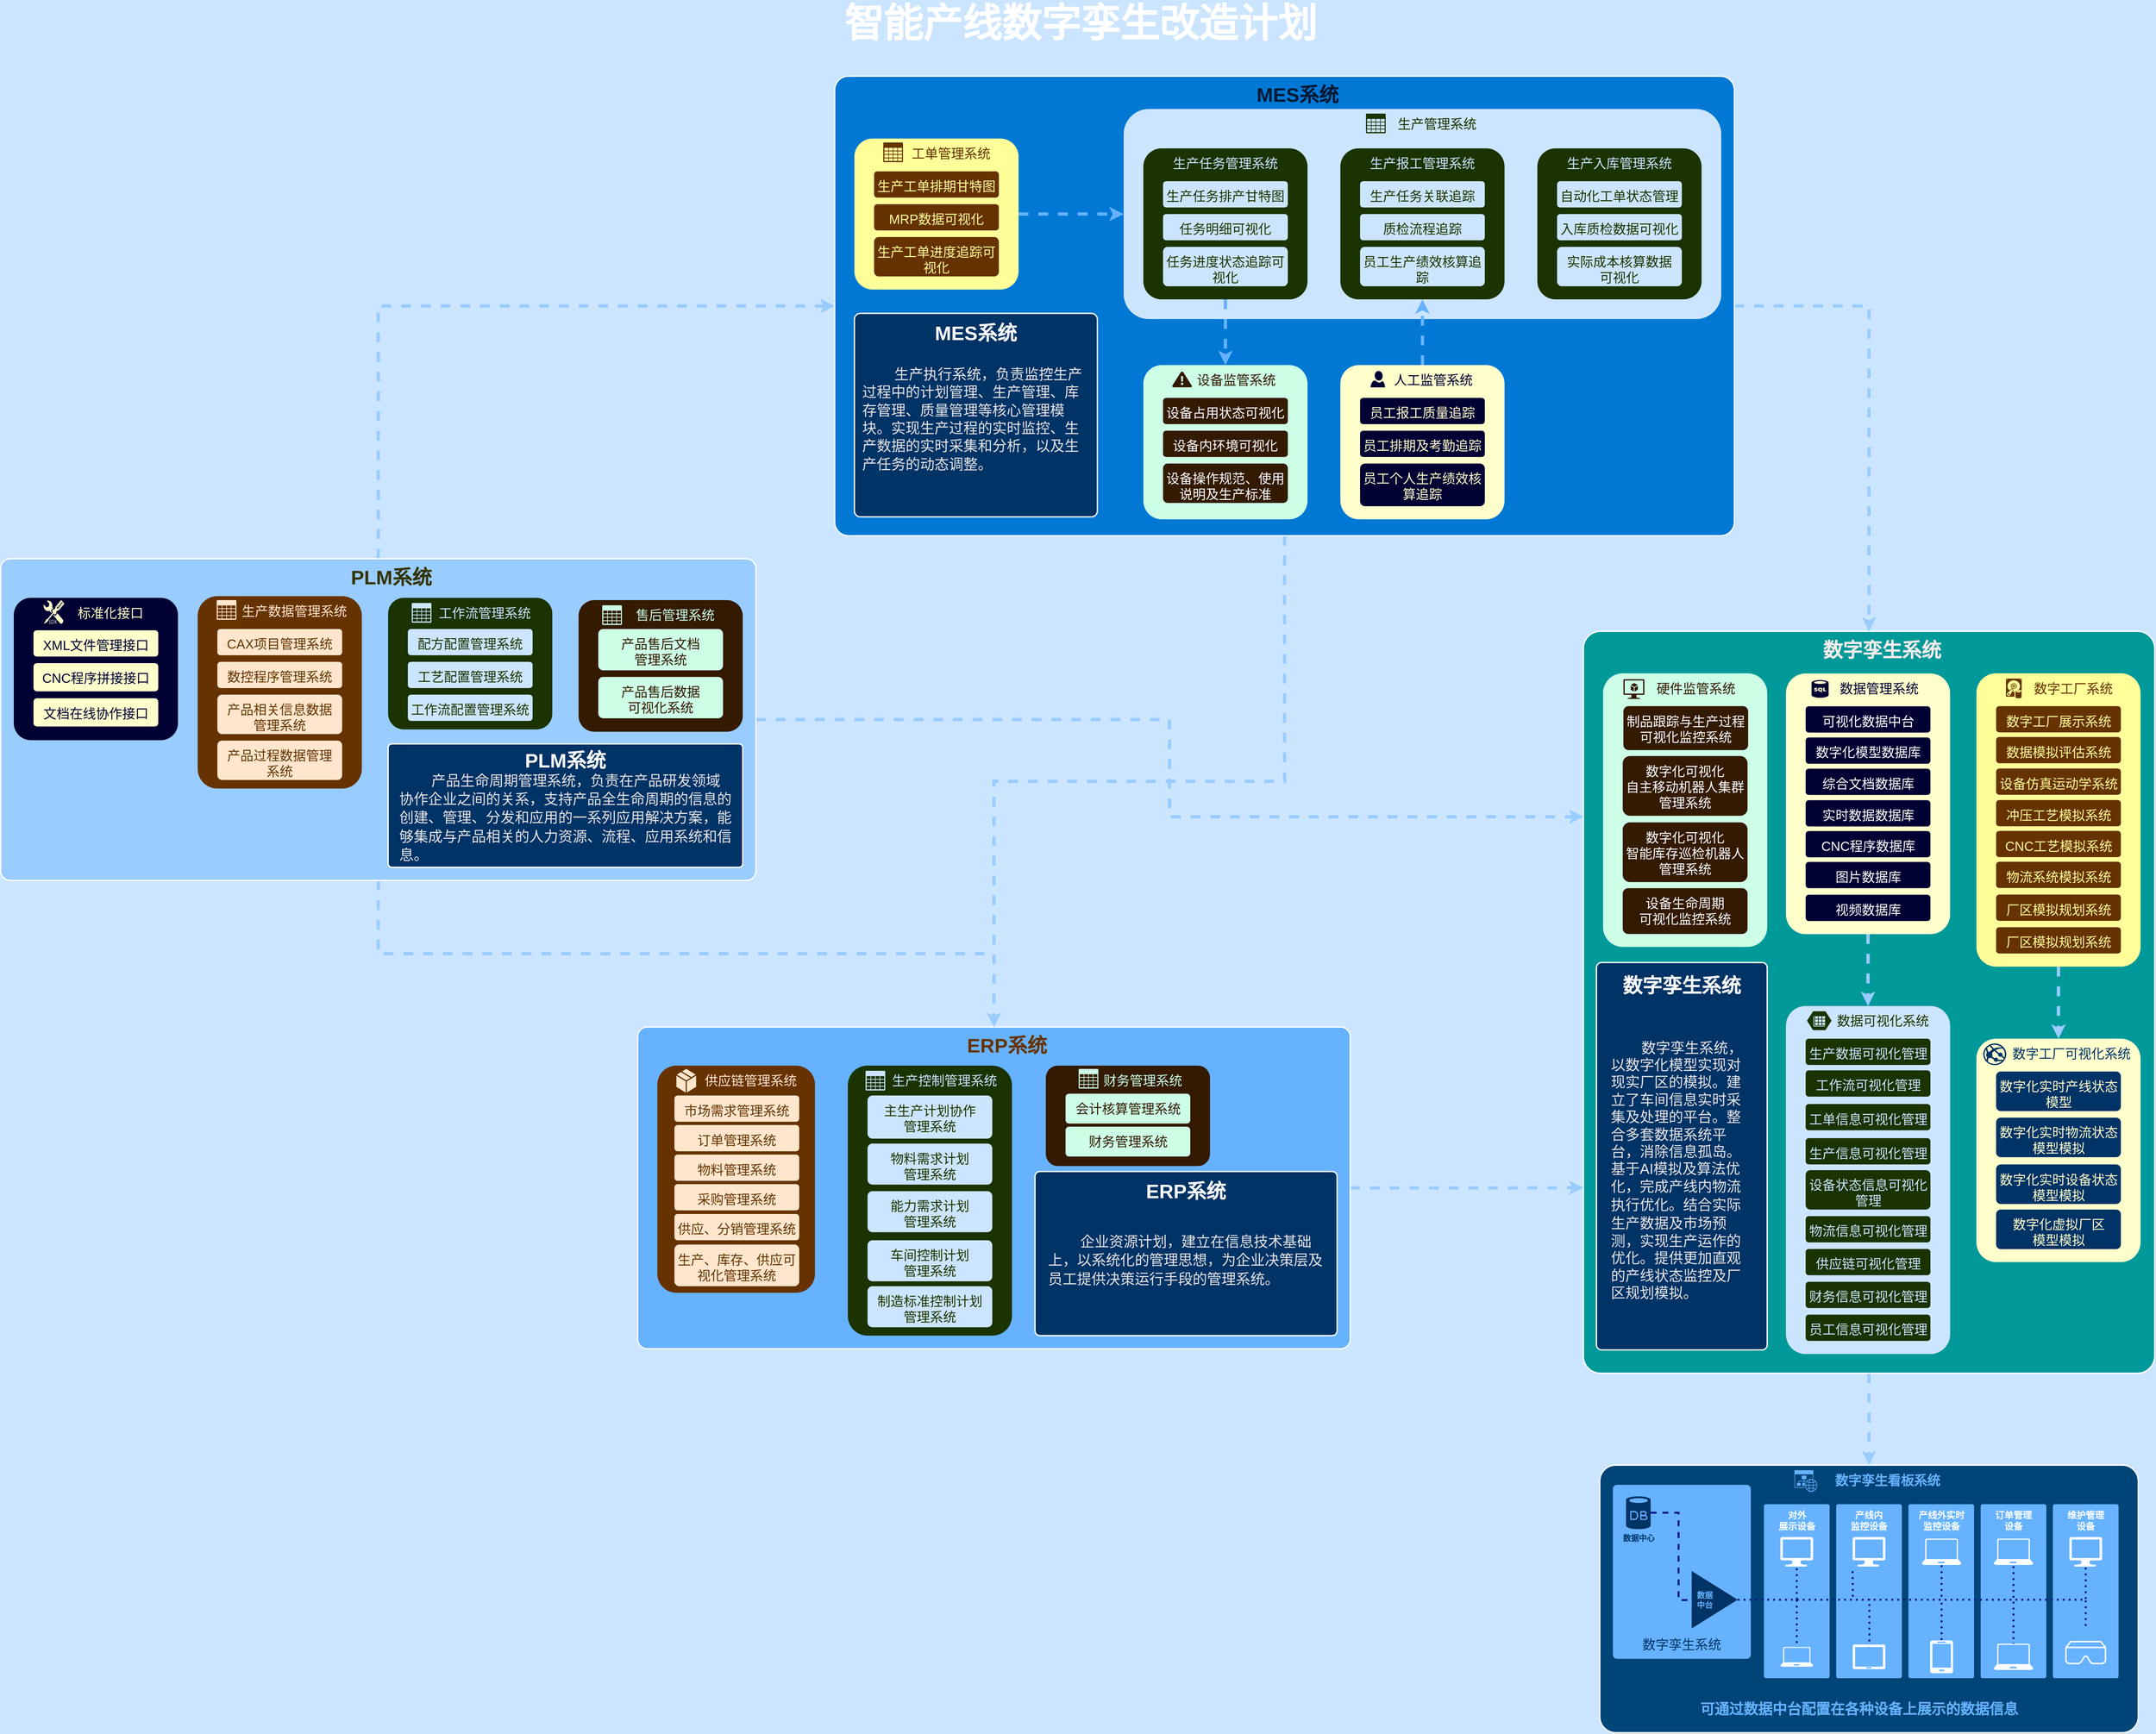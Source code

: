 <mxfile version="24.6.4" type="github">
  <diagram name="Page-1" id="7a6c530e-6e37-e111-ec74-82921da8cc10">
    <mxGraphModel dx="5901.5" dy="2290" grid="1" gridSize="10" guides="1" tooltips="1" connect="1" arrows="1" fold="1" page="1" pageScale="1.5" pageWidth="1169" pageHeight="826" background="#CCE5FF" math="0" shadow="0">
      <root>
        <mxCell id="0" style=";html=1;" />
        <mxCell id="1" style=";html=1;" parent="0" />
        <mxCell id="7RNzw-ZISMYlGjKPSKBX-217" style="edgeStyle=orthogonalEdgeStyle;rounded=0;orthogonalLoop=1;jettySize=auto;html=1;entryX=0.5;entryY=0;entryDx=0;entryDy=0;strokeWidth=5;endArrow=classic;endFill=1;dashed=1;strokeColor=#99CCFF;" edge="1" parent="1" source="7RNzw-ZISMYlGjKPSKBX-216" target="7RNzw-ZISMYlGjKPSKBX-16">
          <mxGeometry relative="1" as="geometry" />
        </mxCell>
        <mxCell id="7RNzw-ZISMYlGjKPSKBX-216" value="&lt;blockquote style=&quot;margin: 0 0 0 40px; border: none; padding: 0px;&quot;&gt;&lt;b style=&quot;font-size: 30px;&quot;&gt;&lt;font color=&quot;#faebeb&quot; style=&quot;font-size: 30px;&quot;&gt;&lt;span style=&quot;background-color: initial;&quot;&gt;数字孪生系&lt;/span&gt;&lt;span style=&quot;background-color: initial;&quot;&gt;统&lt;/span&gt;&lt;/font&gt;&lt;/b&gt;&lt;/blockquote&gt;" style="whiteSpace=wrap;html=1;rounded=1;shadow=0;strokeColor=#FFFFFF;strokeWidth=2;fillColor=#009999;fontSize=20;fontColor=#FFFFFF;align=center;arcSize=3;verticalAlign=top;spacingTop=4;labelPosition=center;verticalLabelPosition=middle;horizontal=1;" vertex="1" parent="1">
          <mxGeometry x="770" y="985.5" width="870" height="1130" as="geometry" />
        </mxCell>
        <mxCell id="7RNzw-ZISMYlGjKPSKBX-220" style="edgeStyle=orthogonalEdgeStyle;rounded=0;orthogonalLoop=1;jettySize=auto;html=1;entryX=0;entryY=0.75;entryDx=0;entryDy=0;strokeWidth=5;dashed=1;strokeColor=#99CCFF;" edge="1" parent="1" source="7RNzw-ZISMYlGjKPSKBX-160" target="7RNzw-ZISMYlGjKPSKBX-216">
          <mxGeometry relative="1" as="geometry" />
        </mxCell>
        <mxCell id="7RNzw-ZISMYlGjKPSKBX-160" value="&lt;blockquote style=&quot;margin: 0 0 0 40px; border: none; padding: 0px;&quot;&gt;&lt;b style=&quot;font-size: 30px;&quot;&gt;&lt;font color=&quot;#663300&quot; style=&quot;font-size: 30px;&quot;&gt;&lt;span style=&quot;background-color: initial;&quot;&gt;ERP系&lt;/span&gt;&lt;span style=&quot;background-color: initial;&quot;&gt;统&lt;/span&gt;&lt;/font&gt;&lt;/b&gt;&lt;/blockquote&gt;" style="whiteSpace=wrap;html=1;rounded=1;shadow=0;strokeColor=#FFFFFF;strokeWidth=2;fillColor=#66B2FF;fontSize=20;fontColor=#FFFFFF;align=center;arcSize=3;verticalAlign=top;spacingTop=4;labelPosition=center;verticalLabelPosition=middle;horizontal=1;" vertex="1" parent="1">
          <mxGeometry x="-670" y="1588.25" width="1085" height="490" as="geometry" />
        </mxCell>
        <mxCell id="7RNzw-ZISMYlGjKPSKBX-141" value="&lt;font color=&quot;#ffe6cc&quot;&gt;&amp;nbsp; &amp;nbsp; &amp;nbsp; &amp;nbsp; 供应链&lt;span style=&quot;background-color: initial;&quot;&gt;管理系统&lt;/span&gt;&lt;/font&gt;" style="whiteSpace=wrap;html=1;rounded=1;shadow=0;strokeColor=none;strokeWidth=2;fillColor=#663300;fontSize=20;fontColor=#663300;align=center;arcSize=12;verticalAlign=top;spacingTop=4;gradientColor=none;" vertex="1" parent="1">
          <mxGeometry x="-640" y="1647" width="240" height="346" as="geometry" />
        </mxCell>
        <mxCell id="7RNzw-ZISMYlGjKPSKBX-138" style="edgeStyle=orthogonalEdgeStyle;rounded=0;orthogonalLoop=1;jettySize=auto;html=1;entryX=0;entryY=0.5;entryDx=0;entryDy=0;strokeWidth=5;dashed=1;strokeColor=#99CCFF;exitX=0.5;exitY=0;exitDx=0;exitDy=0;" edge="1" parent="1" source="7RNzw-ZISMYlGjKPSKBX-134" target="23046e2b9bb16c14-116">
          <mxGeometry relative="1" as="geometry" />
        </mxCell>
        <mxCell id="7RNzw-ZISMYlGjKPSKBX-161" style="edgeStyle=orthogonalEdgeStyle;rounded=0;orthogonalLoop=1;jettySize=auto;html=1;entryX=0.5;entryY=0;entryDx=0;entryDy=0;strokeWidth=5;dashed=1;strokeColor=#99CCFF;" edge="1" parent="1" source="7RNzw-ZISMYlGjKPSKBX-134" target="7RNzw-ZISMYlGjKPSKBX-160">
          <mxGeometry relative="1" as="geometry" />
        </mxCell>
        <mxCell id="7RNzw-ZISMYlGjKPSKBX-219" style="edgeStyle=orthogonalEdgeStyle;rounded=0;orthogonalLoop=1;jettySize=auto;html=1;entryX=0;entryY=0.25;entryDx=0;entryDy=0;strokeWidth=5;dashed=1;strokeColor=#99CCFF;" edge="1" parent="1" source="7RNzw-ZISMYlGjKPSKBX-134" target="7RNzw-ZISMYlGjKPSKBX-216">
          <mxGeometry relative="1" as="geometry" />
        </mxCell>
        <mxCell id="7RNzw-ZISMYlGjKPSKBX-134" value="&lt;blockquote style=&quot;margin: 0 0 0 40px; border: none; padding: 0px;&quot;&gt;&lt;b style=&quot;font-size: 30px;&quot;&gt;&lt;font style=&quot;font-size: 30px;&quot; color=&quot;#333300&quot;&gt;&lt;span style=&quot;background-color: initial;&quot;&gt;PLM系&lt;/span&gt;&lt;span style=&quot;background-color: initial;&quot;&gt;统&lt;/span&gt;&lt;/font&gt;&lt;/b&gt;&lt;/blockquote&gt;" style="whiteSpace=wrap;html=1;rounded=1;shadow=0;strokeColor=#FFFFFF;strokeWidth=2;fillColor=#99CCFF;fontSize=20;fontColor=#FFFFFF;align=center;arcSize=3;verticalAlign=top;spacingTop=4;labelPosition=center;verticalLabelPosition=middle;horizontal=1;" vertex="1" parent="1">
          <mxGeometry x="-1640" y="875" width="1150" height="490" as="geometry" />
        </mxCell>
        <mxCell id="7RNzw-ZISMYlGjKPSKBX-135" value="&lt;blockquote style=&quot;margin: 0 0 0 40px; border: none; padding: 0px;&quot;&gt;&lt;br&gt;&lt;/blockquote&gt;" style="whiteSpace=wrap;html=1;rounded=1;shadow=0;strokeColor=#FFFFFF;strokeWidth=2;fillColor=#003366;fontSize=20;fontColor=#FFFFFF;align=center;arcSize=3;verticalAlign=top;spacingTop=4;labelPosition=center;verticalLabelPosition=middle;horizontal=1;" vertex="1" parent="1">
          <mxGeometry x="-1050" y="1157" width="540" height="188" as="geometry" />
        </mxCell>
        <mxCell id="7RNzw-ZISMYlGjKPSKBX-16" value="&lt;blockquote style=&quot;margin: 0 0 0 40px; border: none; padding: 0px;&quot;&gt;&lt;b style=&quot;&quot;&gt;&lt;font color=&quot;#66b2ff&quot;&gt;&amp;nbsp; &amp;nbsp;数字孪生看板系统&lt;/font&gt;&lt;/b&gt;&lt;/blockquote&gt;" style="whiteSpace=wrap;html=1;rounded=1;shadow=0;strokeColor=#FFFFFF;strokeWidth=2;fillColor=#004578;fontSize=20;fontColor=#FFFFFF;align=center;arcSize=6;verticalAlign=top;spacingTop=4;labelPosition=center;verticalLabelPosition=middle;horizontal=1;" vertex="1" parent="1">
          <mxGeometry x="795" y="2255.5" width="820" height="407.5" as="geometry" />
        </mxCell>
        <mxCell id="7RNzw-ZISMYlGjKPSKBX-114" value="&lt;blockquote style=&quot;margin: 0 0 0 40px; border: none; padding: 0px;&quot;&gt;&lt;br&gt;&lt;/blockquote&gt;" style="whiteSpace=wrap;html=1;rounded=1;shadow=0;strokeColor=none;strokeWidth=2;fillColor=#66B2FF;fontSize=20;fontColor=#FFFFFF;align=center;arcSize=3;verticalAlign=top;spacingTop=4;labelPosition=center;verticalLabelPosition=middle;horizontal=1;fontStyle=0;fontFamily=Helvetica;spacing=2;spacingRight=0;" vertex="1" parent="1">
          <mxGeometry x="815" y="2285.5" width="210" height="265" as="geometry" />
        </mxCell>
        <mxCell id="7RNzw-ZISMYlGjKPSKBX-34" value="&lt;blockquote style=&quot;margin: 0 0 0 40px; border: none; padding: 0px;&quot;&gt;&lt;br&gt;&lt;/blockquote&gt;" style="whiteSpace=wrap;html=1;rounded=1;shadow=0;strokeColor=none;strokeWidth=2;fillColor=#66B2FF;fontSize=20;fontColor=#FFFFFF;align=center;arcSize=3;verticalAlign=top;spacingTop=4;labelPosition=center;verticalLabelPosition=middle;horizontal=1;fontStyle=0;fontFamily=Helvetica;spacing=2;spacingRight=0;" vertex="1" parent="1">
          <mxGeometry x="1045" y="2315" width="100" height="265" as="geometry" />
        </mxCell>
        <mxCell id="7RNzw-ZISMYlGjKPSKBX-22" value="" style="edgeStyle=orthogonalEdgeStyle;rounded=0;orthogonalLoop=1;jettySize=auto;html=1;strokeWidth=3;dashed=1;endArrow=none;endFill=0;strokeColor=#00188f;fontColor=#00188f;" edge="1" parent="1" source="7RNzw-ZISMYlGjKPSKBX-18" target="7RNzw-ZISMYlGjKPSKBX-21">
          <mxGeometry relative="1" as="geometry">
            <Array as="points">
              <mxPoint x="915" y="2328" />
              <mxPoint x="915" y="2461" />
            </Array>
          </mxGeometry>
        </mxCell>
        <mxCell id="7RNzw-ZISMYlGjKPSKBX-18" value="&lt;font color=&quot;#003366&quot;&gt;&lt;b&gt;数据中心&lt;/b&gt;&lt;/font&gt;" style="verticalLabelPosition=bottom;html=1;verticalAlign=top;align=center;strokeColor=none;fillColor=#003366;shape=mxgraph.azure.database;fontColor=#00bcf2;" vertex="1" parent="1">
          <mxGeometry x="835" y="2303" width="37.5" height="50" as="geometry" />
        </mxCell>
        <mxCell id="7RNzw-ZISMYlGjKPSKBX-23" value="" style="verticalLabelPosition=bottom;html=1;verticalAlign=top;align=center;strokeColor=none;fillColor=#FFFFFF;shape=mxgraph.azure.computer;pointerEvents=1;" vertex="1" parent="1">
          <mxGeometry x="1070" y="2365" width="50" height="45" as="geometry" />
        </mxCell>
        <mxCell id="7RNzw-ZISMYlGjKPSKBX-162" style="edgeStyle=orthogonalEdgeStyle;rounded=0;orthogonalLoop=1;jettySize=auto;html=1;entryX=0.5;entryY=0;entryDx=0;entryDy=0;strokeWidth=5;dashed=1;strokeColor=#99CCFF;" edge="1" parent="1" source="23046e2b9bb16c14-116" target="7RNzw-ZISMYlGjKPSKBX-160">
          <mxGeometry relative="1" as="geometry" />
        </mxCell>
        <mxCell id="7RNzw-ZISMYlGjKPSKBX-218" style="edgeStyle=orthogonalEdgeStyle;rounded=0;orthogonalLoop=1;jettySize=auto;html=1;entryX=0.5;entryY=0;entryDx=0;entryDy=0;exitX=1;exitY=0.5;exitDx=0;exitDy=0;strokeWidth=5;strokeColor=#99CCFF;dashed=1;" edge="1" parent="1" source="23046e2b9bb16c14-116" target="7RNzw-ZISMYlGjKPSKBX-216">
          <mxGeometry relative="1" as="geometry">
            <Array as="points">
              <mxPoint x="1205" y="490" />
            </Array>
          </mxGeometry>
        </mxCell>
        <mxCell id="23046e2b9bb16c14-116" value="&lt;blockquote style=&quot;margin: 0 0 0 40px; border: none; padding: 0px;&quot;&gt;&lt;b style=&quot;font-size: 30px;&quot;&gt;&lt;font color=&quot;#001933&quot; style=&quot;font-size: 30px;&quot;&gt;M&lt;span style=&quot;background-color: initial;&quot;&gt;E&lt;/span&gt;&lt;span style=&quot;background-color: initial;&quot;&gt;S&lt;/span&gt;&lt;span style=&quot;background-color: initial;&quot;&gt;系&lt;/span&gt;&lt;span style=&quot;background-color: initial;&quot;&gt;统&lt;/span&gt;&lt;/font&gt;&lt;/b&gt;&lt;/blockquote&gt;" style="whiteSpace=wrap;html=1;rounded=1;shadow=0;strokeColor=#FFFFFF;strokeWidth=2;fillColor=#0078d4;fontSize=20;fontColor=#FFFFFF;align=center;arcSize=3;verticalAlign=top;spacingTop=4;labelPosition=center;verticalLabelPosition=middle;horizontal=1;" parent="1" vertex="1">
          <mxGeometry x="-370" y="140" width="1370" height="700" as="geometry" />
        </mxCell>
        <mxCell id="7RNzw-ZISMYlGjKPSKBX-10" value="&lt;font color=&quot;#1a3300&quot;&gt;&amp;nbsp; &amp;nbsp; &amp;nbsp; &amp;nbsp; 生产管理系统&lt;/font&gt;" style="whiteSpace=wrap;html=1;rounded=1;shadow=0;strokeColor=none;strokeWidth=2;fillColor=#CCE5FF;fontSize=20;fontColor=#FFFFFF;align=center;arcSize=12;verticalAlign=top;spacingTop=4;gradientColor=none;" vertex="1" parent="1">
          <mxGeometry x="70" y="190" width="910" height="320" as="geometry" />
        </mxCell>
        <mxCell id="7RNzw-ZISMYlGjKPSKBX-9" value="&lt;font color=&quot;#331a00&quot;&gt;&amp;nbsp; &amp;nbsp; &amp;nbsp; 设备监管&lt;span style=&quot;background-color: initial;&quot;&gt;系统&lt;/span&gt;&lt;/font&gt;" style="whiteSpace=wrap;html=1;rounded=1;shadow=0;strokeColor=none;strokeWidth=2;fillColor=#CCFFE6;fontSize=20;fontColor=#FFFFFF;align=center;arcSize=12;verticalAlign=top;spacingTop=4;gradientColor=none;" vertex="1" parent="1">
          <mxGeometry x="100" y="580" width="250" height="235" as="geometry" />
        </mxCell>
        <mxCell id="7RNzw-ZISMYlGjKPSKBX-101" style="edgeStyle=orthogonalEdgeStyle;rounded=0;orthogonalLoop=1;jettySize=auto;html=1;entryX=0.5;entryY=1;entryDx=0;entryDy=0;strokeWidth=5;dashed=1;endArrow=classic;endFill=1;strokeColor=#66B2FF;" edge="1" parent="1" source="7RNzw-ZISMYlGjKPSKBX-7" target="7RNzw-ZISMYlGjKPSKBX-81">
          <mxGeometry relative="1" as="geometry" />
        </mxCell>
        <mxCell id="7RNzw-ZISMYlGjKPSKBX-7" value="&lt;font color=&quot;#000033&quot;&gt;&amp;nbsp; &amp;nbsp; &amp;nbsp; 人工监管&lt;span style=&quot;background-color: initial;&quot;&gt;系统&lt;/span&gt;&lt;/font&gt;" style="whiteSpace=wrap;html=1;rounded=1;shadow=0;strokeColor=none;strokeWidth=2;fillColor=#FFFFCC;fontSize=20;fontColor=#FFFFFF;align=center;arcSize=12;verticalAlign=top;spacingTop=4;gradientColor=none;" vertex="1" parent="1">
          <mxGeometry x="400" y="580" width="250" height="235" as="geometry" />
        </mxCell>
        <mxCell id="23046e2b9bb16c14-69" style="edgeStyle=orthogonalEdgeStyle;html=1;startArrow=none;startFill=0;startSize=10;endArrow=none;endFill=0;endSize=10;strokeWidth=3;fontSize=11;fontColor=#FFFFFF;strokeColor=#FFFFFF;dashed=1;rounded=0;" parent="1" target="23046e2b9bb16c14-63" edge="1">
          <mxGeometry relative="1" as="geometry">
            <mxPoint x="351.5" y="518" as="sourcePoint" />
          </mxGeometry>
        </mxCell>
        <mxCell id="23046e2b9bb16c14-113" value="智能产线数字孪生改造计划" style="text;strokeColor=none;fillColor=none;html=1;fontSize=60;fontStyle=1;verticalAlign=middle;align=center;rounded=0;shadow=0;fontColor=#FFFFFF;" parent="1" vertex="1">
          <mxGeometry x="-751" y="40" width="1510" height="40" as="geometry" />
        </mxCell>
        <mxCell id="7RNzw-ZISMYlGjKPSKBX-100" style="edgeStyle=orthogonalEdgeStyle;rounded=0;orthogonalLoop=1;jettySize=auto;html=1;entryX=0;entryY=0.5;entryDx=0;entryDy=0;strokeWidth=5;dashed=1;endArrow=classic;endFill=1;strokeColor=#66B2FF;" edge="1" parent="1" source="7RNzw-ZISMYlGjKPSKBX-14" target="7RNzw-ZISMYlGjKPSKBX-10">
          <mxGeometry relative="1" as="geometry" />
        </mxCell>
        <mxCell id="7RNzw-ZISMYlGjKPSKBX-14" value="&amp;nbsp; &amp;nbsp; &amp;nbsp; &amp;nbsp;&amp;nbsp;&lt;span style=&quot;background-color: initial;&quot;&gt;工单管理系统&lt;/span&gt;" style="whiteSpace=wrap;html=1;rounded=1;shadow=0;strokeColor=none;strokeWidth=2;fillColor=#FFFF99;fontSize=20;fontColor=#663300;align=center;arcSize=12;verticalAlign=top;spacingTop=4;gradientColor=none;" vertex="1" parent="1">
          <mxGeometry x="-340" y="235" width="250" height="230" as="geometry" />
        </mxCell>
        <mxCell id="7RNzw-ZISMYlGjKPSKBX-42" value="&lt;blockquote style=&quot;margin: 0 0 0 40px; border: none; padding: 0px;&quot;&gt;&lt;br&gt;&lt;/blockquote&gt;" style="whiteSpace=wrap;html=1;rounded=1;shadow=0;strokeColor=none;strokeWidth=2;fillColor=#66B2FF;fontSize=20;fontColor=#FFFFFF;align=center;arcSize=3;verticalAlign=top;spacingTop=4;labelPosition=center;verticalLabelPosition=middle;horizontal=1;fontStyle=0;fontFamily=Helvetica;spacing=2;spacingRight=0;" vertex="1" parent="1">
          <mxGeometry x="1485" y="2315" width="100" height="265" as="geometry" />
        </mxCell>
        <mxCell id="7RNzw-ZISMYlGjKPSKBX-24" value="" style="verticalLabelPosition=bottom;html=1;verticalAlign=top;align=center;strokeColor=none;fillColor=#FFFFFF;shape=mxgraph.azure.computer;pointerEvents=1;" vertex="1" parent="1">
          <mxGeometry x="1510" y="2365" width="50" height="45" as="geometry" />
        </mxCell>
        <mxCell id="7RNzw-ZISMYlGjKPSKBX-40" value="&lt;blockquote style=&quot;margin: 0 0 0 40px; border: none; padding: 0px;&quot;&gt;&lt;br&gt;&lt;/blockquote&gt;" style="whiteSpace=wrap;html=1;rounded=1;shadow=0;strokeColor=none;strokeWidth=2;fillColor=#66B2FF;fontSize=20;fontColor=#FFFFFF;align=center;arcSize=3;verticalAlign=top;spacingTop=4;labelPosition=center;verticalLabelPosition=middle;horizontal=1;fontStyle=0;fontFamily=Helvetica;spacing=2;spacingRight=0;" vertex="1" parent="1">
          <mxGeometry x="1375" y="2315" width="100" height="265" as="geometry" />
        </mxCell>
        <mxCell id="7RNzw-ZISMYlGjKPSKBX-38" value="&lt;blockquote style=&quot;margin: 0 0 0 40px; border: none; padding: 0px;&quot;&gt;&lt;br&gt;&lt;/blockquote&gt;" style="whiteSpace=wrap;html=1;rounded=1;shadow=0;strokeColor=none;strokeWidth=2;fillColor=#66B2FF;fontSize=20;fontColor=#FFFFFF;align=center;arcSize=3;verticalAlign=top;spacingTop=4;labelPosition=center;verticalLabelPosition=middle;horizontal=1;fontStyle=0;fontFamily=Helvetica;spacing=2;spacingRight=0;" vertex="1" parent="1">
          <mxGeometry x="1265" y="2315" width="100" height="265" as="geometry" />
        </mxCell>
        <mxCell id="7RNzw-ZISMYlGjKPSKBX-36" value="&lt;blockquote style=&quot;margin: 0 0 0 40px; border: none; padding: 0px;&quot;&gt;&lt;br&gt;&lt;/blockquote&gt;" style="whiteSpace=wrap;html=1;rounded=1;shadow=0;strokeColor=none;strokeWidth=2;fillColor=#66B2FF;fontSize=20;fontColor=#FFFFFF;align=center;arcSize=3;verticalAlign=top;spacingTop=4;labelPosition=center;verticalLabelPosition=middle;horizontal=1;fontStyle=0;fontFamily=Helvetica;spacing=2;spacingRight=0;" vertex="1" parent="1">
          <mxGeometry x="1155" y="2315" width="100" height="265" as="geometry" />
        </mxCell>
        <mxCell id="7RNzw-ZISMYlGjKPSKBX-35" value="&lt;b&gt;对外&lt;/b&gt;&lt;br&gt;&lt;div&gt;&lt;b&gt;展示设备&lt;/b&gt;&lt;/div&gt;" style="text;html=1;align=center;verticalAlign=middle;whiteSpace=wrap;rounded=0;fontColor=#FFFFFF;fontSize=14;fillColor=none;" vertex="1" parent="1">
          <mxGeometry x="1062.5" y="2325" width="65" height="30" as="geometry" />
        </mxCell>
        <mxCell id="7RNzw-ZISMYlGjKPSKBX-37" value="&lt;b&gt;产线内&lt;/b&gt;&lt;div&gt;&lt;b style=&quot;background-color: initial;&quot;&gt;监控设备&lt;/b&gt;&lt;/div&gt;" style="text;html=1;align=center;verticalAlign=middle;whiteSpace=wrap;rounded=0;fontColor=#FFFFFF;fontSize=14;" vertex="1" parent="1">
          <mxGeometry x="1175" y="2325" width="60" height="30" as="geometry" />
        </mxCell>
        <mxCell id="7RNzw-ZISMYlGjKPSKBX-39" value="&lt;font style=&quot;font-size: 14px;&quot;&gt;&lt;b style=&quot;font-size: 14px;&quot;&gt;产线外&lt;/b&gt;&lt;/font&gt;&lt;b style=&quot;background-color: initial;&quot;&gt;实时监控设备&lt;/b&gt;" style="text;html=1;align=center;verticalAlign=middle;whiteSpace=wrap;rounded=0;fontColor=#FFFFFF;fontSize=14;" vertex="1" parent="1">
          <mxGeometry x="1277.5" y="2325" width="75" height="30" as="geometry" />
        </mxCell>
        <mxCell id="7RNzw-ZISMYlGjKPSKBX-41" value="&lt;font style=&quot;font-size: 14px;&quot;&gt;&lt;b style=&quot;font-size: 14px;&quot;&gt;订单管理设备&lt;/b&gt;&lt;/font&gt;" style="text;html=1;align=center;verticalAlign=middle;whiteSpace=wrap;rounded=0;fontColor=#FFFFFF;fontSize=14;" vertex="1" parent="1">
          <mxGeometry x="1395" y="2325" width="60" height="30" as="geometry" />
        </mxCell>
        <mxCell id="7RNzw-ZISMYlGjKPSKBX-43" value="&lt;b&gt;维护管理设备&lt;/b&gt;" style="text;html=1;align=center;verticalAlign=middle;whiteSpace=wrap;rounded=0;fontColor=#FFFFFF;fontSize=14;" vertex="1" parent="1">
          <mxGeometry x="1505" y="2325" width="60" height="30" as="geometry" />
        </mxCell>
        <mxCell id="7RNzw-ZISMYlGjKPSKBX-44" value="" style="edgeStyle=orthogonalEdgeStyle;rounded=0;orthogonalLoop=1;jettySize=auto;html=1;strokeWidth=3;endArrow=none;endFill=0;strokeColor=#00188F;entryX=0.5;entryY=1;entryDx=0;entryDy=0;entryPerimeter=0;exitX=1;exitY=0.5;exitDx=0;exitDy=0;dashed=1;dashPattern=1 2;" edge="1" parent="1" source="7RNzw-ZISMYlGjKPSKBX-21" target="7RNzw-ZISMYlGjKPSKBX-24">
          <mxGeometry relative="1" as="geometry">
            <mxPoint x="1665" y="2460.5" as="targetPoint" />
          </mxGeometry>
        </mxCell>
        <mxCell id="7RNzw-ZISMYlGjKPSKBX-47" value="" style="edgeStyle=orthogonalEdgeStyle;rounded=0;orthogonalLoop=1;jettySize=auto;html=1;strokeWidth=3;endArrow=none;endFill=0;strokeColor=#00188F;entryX=0.5;entryY=1;entryDx=0;entryDy=0;entryPerimeter=0;exitX=1;exitY=0.5;exitDx=0;exitDy=0;dashed=1;dashPattern=1 2;" edge="1" parent="1" source="7RNzw-ZISMYlGjKPSKBX-21" target="7RNzw-ZISMYlGjKPSKBX-66">
          <mxGeometry relative="1" as="geometry">
            <mxPoint x="1015" y="2470.5" as="sourcePoint" />
            <mxPoint x="1400" y="2410.5" as="targetPoint" />
          </mxGeometry>
        </mxCell>
        <mxCell id="7RNzw-ZISMYlGjKPSKBX-48" value="" style="edgeStyle=orthogonalEdgeStyle;rounded=0;orthogonalLoop=1;jettySize=auto;html=1;strokeWidth=3;endArrow=none;endFill=0;strokeColor=#00188F;entryX=0.5;entryY=0;entryDx=0;entryDy=0;entryPerimeter=0;exitX=1;exitY=0.5;exitDx=0;exitDy=0;dashed=1;dashPattern=1 2;" edge="1" parent="1" source="7RNzw-ZISMYlGjKPSKBX-21" target="7RNzw-ZISMYlGjKPSKBX-67">
          <mxGeometry relative="1" as="geometry">
            <mxPoint x="1015" y="2470.5" as="sourcePoint" />
            <mxPoint x="1400" y="2525.5" as="targetPoint" />
          </mxGeometry>
        </mxCell>
        <mxCell id="7RNzw-ZISMYlGjKPSKBX-49" value="" style="edgeStyle=orthogonalEdgeStyle;rounded=0;orthogonalLoop=1;jettySize=auto;html=1;strokeWidth=3;endArrow=none;endFill=0;strokeColor=#00188F;entryX=0.5;entryY=1;entryDx=0;entryDy=0;entryPerimeter=0;exitX=1;exitY=0.5;exitDx=0;exitDy=0;dashed=1;dashPattern=1 2;" edge="1" parent="1" source="7RNzw-ZISMYlGjKPSKBX-21" target="7RNzw-ZISMYlGjKPSKBX-62">
          <mxGeometry relative="1" as="geometry">
            <mxPoint x="1015" y="2470.5" as="sourcePoint" />
            <mxPoint x="1290" y="2410.5" as="targetPoint" />
          </mxGeometry>
        </mxCell>
        <mxCell id="7RNzw-ZISMYlGjKPSKBX-50" value="" style="edgeStyle=orthogonalEdgeStyle;rounded=0;orthogonalLoop=1;jettySize=auto;html=1;strokeWidth=3;endArrow=none;endFill=0;strokeColor=#00188F;entryX=0.5;entryY=0;entryDx=0;entryDy=0;entryPerimeter=0;exitX=1;exitY=0.5;exitDx=0;exitDy=0;dashed=1;dashPattern=1 2;" edge="1" parent="1" source="7RNzw-ZISMYlGjKPSKBX-21" target="7RNzw-ZISMYlGjKPSKBX-63">
          <mxGeometry relative="1" as="geometry">
            <mxPoint x="1015" y="2470.5" as="sourcePoint" />
            <mxPoint x="1290" y="2525.5" as="targetPoint" />
          </mxGeometry>
        </mxCell>
        <mxCell id="7RNzw-ZISMYlGjKPSKBX-51" value="" style="edgeStyle=orthogonalEdgeStyle;rounded=0;orthogonalLoop=1;jettySize=auto;html=1;strokeWidth=3;endArrow=none;endFill=0;strokeColor=#00188F;exitX=1;exitY=0.5;exitDx=0;exitDy=0;dashed=1;dashPattern=1 2;" edge="1" parent="1" source="7RNzw-ZISMYlGjKPSKBX-21">
          <mxGeometry relative="1" as="geometry">
            <mxPoint x="1015" y="2470.5" as="sourcePoint" />
            <mxPoint x="1180" y="2413" as="targetPoint" />
          </mxGeometry>
        </mxCell>
        <mxCell id="7RNzw-ZISMYlGjKPSKBX-52" value="" style="edgeStyle=orthogonalEdgeStyle;rounded=0;orthogonalLoop=1;jettySize=auto;html=1;strokeWidth=3;endArrow=none;endFill=0;strokeColor=#00188F;entryX=0.51;entryY=0.132;entryDx=0;entryDy=0;entryPerimeter=0;exitX=1;exitY=0.5;exitDx=0;exitDy=0;dashed=1;dashPattern=1 2;" edge="1" parent="1" source="7RNzw-ZISMYlGjKPSKBX-21" target="7RNzw-ZISMYlGjKPSKBX-61">
          <mxGeometry relative="1" as="geometry">
            <mxPoint x="1015" y="2470.5" as="sourcePoint" />
            <mxPoint x="1180" y="2515.5" as="targetPoint" />
          </mxGeometry>
        </mxCell>
        <mxCell id="7RNzw-ZISMYlGjKPSKBX-53" value="" style="edgeStyle=orthogonalEdgeStyle;rounded=0;orthogonalLoop=1;jettySize=auto;html=1;strokeWidth=3;endArrow=none;endFill=0;strokeColor=#00188F;entryX=0.5;entryY=1;entryDx=0;entryDy=0;entryPerimeter=0;dashed=1;dashPattern=1 2;exitX=1;exitY=0.5;exitDx=0;exitDy=0;" edge="1" parent="1" source="7RNzw-ZISMYlGjKPSKBX-21" target="7RNzw-ZISMYlGjKPSKBX-23">
          <mxGeometry relative="1" as="geometry">
            <mxPoint x="1055" y="2693" as="sourcePoint" />
            <mxPoint x="1190" y="2535.5" as="targetPoint" />
          </mxGeometry>
        </mxCell>
        <mxCell id="7RNzw-ZISMYlGjKPSKBX-54" value="" style="edgeStyle=orthogonalEdgeStyle;rounded=0;orthogonalLoop=1;jettySize=auto;html=1;strokeWidth=3;endArrow=none;endFill=0;strokeColor=#00188F;entryX=0.5;entryY=0;entryDx=0;entryDy=0;entryPerimeter=0;dashed=1;dashPattern=1 2;exitX=1;exitY=0.5;exitDx=0;exitDy=0;" edge="1" parent="1" source="7RNzw-ZISMYlGjKPSKBX-21" target="7RNzw-ZISMYlGjKPSKBX-58">
          <mxGeometry relative="1" as="geometry">
            <mxPoint x="995" y="2703" as="sourcePoint" />
            <mxPoint x="1070" y="2525.5" as="targetPoint" />
          </mxGeometry>
        </mxCell>
        <mxCell id="7RNzw-ZISMYlGjKPSKBX-21" value="" style="triangle;whiteSpace=wrap;html=1;verticalAlign=middle;fillColor=#003366;strokeColor=none;" vertex="1" parent="1">
          <mxGeometry x="935" y="2416.75" width="70" height="87.5" as="geometry" />
        </mxCell>
        <mxCell id="7RNzw-ZISMYlGjKPSKBX-58" value="" style="verticalLabelPosition=bottom;html=1;verticalAlign=top;align=center;strokeColor=none;fillColor=#FFFFFF;shape=mxgraph.azure.laptop;pointerEvents=1;" vertex="1" parent="1">
          <mxGeometry x="1070" y="2532.5" width="50" height="30" as="geometry" />
        </mxCell>
        <mxCell id="7RNzw-ZISMYlGjKPSKBX-61" value="" style="verticalLabelPosition=bottom;html=1;verticalAlign=top;align=center;strokeColor=none;fillColor=#FFFFFF;shape=mxgraph.azure.tablet;pointerEvents=1;" vertex="1" parent="1">
          <mxGeometry x="1180" y="2528.75" width="50" height="37.5" as="geometry" />
        </mxCell>
        <mxCell id="7RNzw-ZISMYlGjKPSKBX-62" value="" style="verticalLabelPosition=bottom;html=1;verticalAlign=top;align=center;strokeColor=none;fillColor=#FFFFFF;shape=mxgraph.azure.laptop;pointerEvents=1;" vertex="1" parent="1">
          <mxGeometry x="1285.5" y="2367.5" width="60" height="40" as="geometry" />
        </mxCell>
        <mxCell id="7RNzw-ZISMYlGjKPSKBX-63" value="" style="verticalLabelPosition=bottom;html=1;verticalAlign=top;align=center;strokeColor=none;fillColor=#FFFFFF;shape=mxgraph.azure.mobile;pointerEvents=1;" vertex="1" parent="1">
          <mxGeometry x="1298" y="2522.5" width="35" height="50" as="geometry" />
        </mxCell>
        <mxCell id="7RNzw-ZISMYlGjKPSKBX-64" value="" style="verticalLabelPosition=bottom;html=1;verticalAlign=top;align=center;strokeColor=none;fillColor=#FFFFFF;shape=mxgraph.azure.computer;pointerEvents=1;" vertex="1" parent="1">
          <mxGeometry x="1180" y="2365" width="50" height="45" as="geometry" />
        </mxCell>
        <mxCell id="7RNzw-ZISMYlGjKPSKBX-66" value="" style="verticalLabelPosition=bottom;html=1;verticalAlign=top;align=center;strokeColor=none;fillColor=#FFFFFF;shape=mxgraph.azure.laptop;pointerEvents=1;" vertex="1" parent="1">
          <mxGeometry x="1395" y="2367.5" width="60" height="40" as="geometry" />
        </mxCell>
        <mxCell id="7RNzw-ZISMYlGjKPSKBX-67" value="" style="verticalLabelPosition=bottom;html=1;verticalAlign=top;align=center;strokeColor=none;fillColor=#FFFFFF;shape=mxgraph.azure.laptop;pointerEvents=1;" vertex="1" parent="1">
          <mxGeometry x="1395" y="2527.5" width="60" height="40" as="geometry" />
        </mxCell>
        <mxCell id="7RNzw-ZISMYlGjKPSKBX-68" value="&lt;font color=&quot;#66b2ff&quot;&gt;数据&lt;/font&gt;&lt;div&gt;&lt;font color=&quot;#66b2ff&quot;&gt;中台&lt;/font&gt;&lt;/div&gt;" style="text;html=1;align=center;verticalAlign=middle;whiteSpace=wrap;rounded=0;fontStyle=1" vertex="1" parent="1">
          <mxGeometry x="925" y="2445.5" width="60" height="30" as="geometry" />
        </mxCell>
        <mxCell id="7RNzw-ZISMYlGjKPSKBX-69" value="" style="sketch=0;points=[[0,0,0],[0.25,0,0],[0.5,0,0],[0.75,0,0],[1,0,0],[0,1,0],[0.25,1,0],[0.5,1,0],[0.75,1,0],[1,1,0],[0,0.25,0],[0,0.5,0],[0,0.75,0],[1,0.25,0],[1,0.5,0],[1,0.75,0]];outlineConnect=0;fontColor=#232F3E;gradientColor=none;gradientDirection=north;fillColor=#66B2FF;strokeColor=#ffffff;dashed=0;verticalLabelPosition=bottom;verticalAlign=top;align=center;html=1;fontSize=12;fontStyle=0;aspect=fixed;shape=mxgraph.aws4.resourceIcon;resIcon=mxgraph.aws4.ar_vr;" vertex="1" parent="1">
          <mxGeometry x="1496" y="2502" width="78" height="78" as="geometry" />
        </mxCell>
        <mxCell id="7RNzw-ZISMYlGjKPSKBX-45" value="" style="edgeStyle=orthogonalEdgeStyle;rounded=0;orthogonalLoop=1;jettySize=auto;html=1;strokeWidth=3;endArrow=none;endFill=0;strokeColor=#00188F;entryX=0.5;entryY=0;entryDx=0;entryDy=0;entryPerimeter=0;exitX=1;exitY=0.5;exitDx=0;exitDy=0;dashed=1;dashPattern=1 2;" edge="1" parent="1" source="7RNzw-ZISMYlGjKPSKBX-21" target="7RNzw-ZISMYlGjKPSKBX-69">
          <mxGeometry relative="1" as="geometry">
            <mxPoint x="1015" y="2470.5" as="sourcePoint" />
            <mxPoint x="1510" y="2525.5" as="targetPoint" />
          </mxGeometry>
        </mxCell>
        <mxCell id="7RNzw-ZISMYlGjKPSKBX-70" value="&lt;font color=&quot;#66b2ff&quot; style=&quot;font-size: 22px;&quot;&gt;&lt;b&gt;可通过数据中台配置在各种设备上展示的数据信息&lt;/b&gt;&lt;/font&gt;" style="text;html=1;align=center;verticalAlign=middle;whiteSpace=wrap;rounded=0;" vertex="1" parent="1">
          <mxGeometry x="921.25" y="2613" width="537.5" height="30" as="geometry" />
        </mxCell>
        <mxCell id="7RNzw-ZISMYlGjKPSKBX-71" value="" style="verticalLabelPosition=bottom;html=1;verticalAlign=top;align=center;strokeColor=none;fillColor=#663300;shape=mxgraph.azure.storage;pointerEvents=1;" vertex="1" parent="1">
          <mxGeometry x="-296" y="241" width="30" height="30" as="geometry" />
        </mxCell>
        <mxCell id="7RNzw-ZISMYlGjKPSKBX-72" value="&lt;font color=&quot;#ffff99&quot;&gt;生产工单排期甘特图&lt;/font&gt;" style="whiteSpace=wrap;html=1;rounded=1;shadow=0;strokeColor=none;strokeWidth=2;fillColor=#663300;fontSize=20;fontColor=#663300;align=center;arcSize=12;verticalAlign=top;spacingTop=4;gradientColor=none;" vertex="1" parent="1">
          <mxGeometry x="-310" y="285" width="190" height="40" as="geometry" />
        </mxCell>
        <mxCell id="7RNzw-ZISMYlGjKPSKBX-73" value="&lt;font color=&quot;#ffff99&quot;&gt;MRP数据可视化&lt;/font&gt;" style="whiteSpace=wrap;html=1;rounded=1;shadow=0;strokeColor=none;strokeWidth=2;fillColor=#663300;fontSize=20;fontColor=#663300;align=center;arcSize=12;verticalAlign=top;spacingTop=4;gradientColor=none;" vertex="1" parent="1">
          <mxGeometry x="-310" y="335" width="190" height="40" as="geometry" />
        </mxCell>
        <mxCell id="7RNzw-ZISMYlGjKPSKBX-74" value="&lt;font color=&quot;#ffff99&quot;&gt;生产工单进度追踪可视化&lt;/font&gt;" style="whiteSpace=wrap;html=1;rounded=1;shadow=0;strokeColor=none;strokeWidth=2;fillColor=#663300;fontSize=20;fontColor=#663300;align=center;arcSize=12;verticalAlign=top;spacingTop=4;gradientColor=none;" vertex="1" parent="1">
          <mxGeometry x="-310" y="385" width="190" height="60" as="geometry" />
        </mxCell>
        <mxCell id="7RNzw-ZISMYlGjKPSKBX-75" value="" style="verticalLabelPosition=bottom;html=1;verticalAlign=top;align=center;strokeColor=none;fillColor=#66B2FF;shape=mxgraph.azure.website_generic;pointerEvents=1;" vertex="1" parent="1">
          <mxGeometry x="1091.5" y="2263.25" width="35" height="33" as="geometry" />
        </mxCell>
        <mxCell id="7RNzw-ZISMYlGjKPSKBX-113" style="edgeStyle=orthogonalEdgeStyle;rounded=0;orthogonalLoop=1;jettySize=auto;html=1;entryX=0.5;entryY=0;entryDx=0;entryDy=0;strokeWidth=5;strokeColor=#66B2FF;dashed=1;" edge="1" parent="1" source="7RNzw-ZISMYlGjKPSKBX-76" target="7RNzw-ZISMYlGjKPSKBX-9">
          <mxGeometry relative="1" as="geometry" />
        </mxCell>
        <mxCell id="7RNzw-ZISMYlGjKPSKBX-76" value="&lt;font color=&quot;#cce5ff&quot;&gt;生产任务管理系统&lt;/font&gt;" style="whiteSpace=wrap;html=1;rounded=1;shadow=0;strokeColor=none;strokeWidth=2;fillColor=#1A3300;fontSize=20;fontColor=#663300;align=center;arcSize=12;verticalAlign=top;spacingTop=4;gradientColor=none;" vertex="1" parent="1">
          <mxGeometry x="100" y="250" width="250" height="230" as="geometry" />
        </mxCell>
        <mxCell id="7RNzw-ZISMYlGjKPSKBX-77" value="" style="verticalLabelPosition=bottom;html=1;verticalAlign=top;align=center;strokeColor=none;fillColor=#1A3300;shape=mxgraph.azure.storage;pointerEvents=1;" vertex="1" parent="1">
          <mxGeometry x="439" y="197" width="30" height="30" as="geometry" />
        </mxCell>
        <mxCell id="7RNzw-ZISMYlGjKPSKBX-79" value="&lt;font color=&quot;#1a3300&quot;&gt;生产任务排产甘特图&lt;/font&gt;" style="whiteSpace=wrap;html=1;rounded=1;shadow=0;strokeColor=none;strokeWidth=2;fillColor=#CCE5FF;fontSize=20;fontColor=#FFFFFF;align=center;arcSize=12;verticalAlign=top;spacingTop=4;gradientColor=none;" vertex="1" parent="1">
          <mxGeometry x="130" y="300" width="190" height="40" as="geometry" />
        </mxCell>
        <mxCell id="7RNzw-ZISMYlGjKPSKBX-80" value="&lt;font color=&quot;#1a3300&quot;&gt;任务明细可视化&lt;/font&gt;" style="whiteSpace=wrap;html=1;rounded=1;shadow=0;strokeColor=none;strokeWidth=2;fillColor=#CCE5FF;fontSize=20;fontColor=#FFFFFF;align=center;arcSize=12;verticalAlign=top;spacingTop=4;gradientColor=none;" vertex="1" parent="1">
          <mxGeometry x="130" y="350" width="190" height="40" as="geometry" />
        </mxCell>
        <mxCell id="7RNzw-ZISMYlGjKPSKBX-81" value="&lt;font color=&quot;#cce5ff&quot;&gt;生产报工管理系统&lt;/font&gt;" style="whiteSpace=wrap;html=1;rounded=1;shadow=0;strokeColor=none;strokeWidth=2;fillColor=#1A3300;fontSize=20;fontColor=#663300;align=center;arcSize=12;verticalAlign=top;spacingTop=4;gradientColor=none;" vertex="1" parent="1">
          <mxGeometry x="400" y="250" width="250" height="230" as="geometry" />
        </mxCell>
        <mxCell id="7RNzw-ZISMYlGjKPSKBX-82" value="&lt;font color=&quot;#1a3300&quot;&gt;任务进度状态追踪可视化&lt;/font&gt;" style="whiteSpace=wrap;html=1;rounded=1;shadow=0;strokeColor=none;strokeWidth=2;fillColor=#CCE5FF;fontSize=20;fontColor=#FFFFFF;align=center;arcSize=12;verticalAlign=top;spacingTop=4;gradientColor=none;" vertex="1" parent="1">
          <mxGeometry x="130" y="400" width="190" height="60" as="geometry" />
        </mxCell>
        <mxCell id="7RNzw-ZISMYlGjKPSKBX-83" value="&lt;font color=&quot;#1a3300&quot;&gt;生产任务关联追踪&lt;/font&gt;" style="whiteSpace=wrap;html=1;rounded=1;shadow=0;strokeColor=none;strokeWidth=2;fillColor=#CCE5FF;fontSize=20;fontColor=#FFFFFF;align=center;arcSize=12;verticalAlign=top;spacingTop=4;gradientColor=none;" vertex="1" parent="1">
          <mxGeometry x="430" y="300" width="190" height="40" as="geometry" />
        </mxCell>
        <mxCell id="7RNzw-ZISMYlGjKPSKBX-84" value="&lt;font color=&quot;#1a3300&quot;&gt;质检流程追踪&lt;/font&gt;" style="whiteSpace=wrap;html=1;rounded=1;shadow=0;strokeColor=none;strokeWidth=2;fillColor=#CCE5FF;fontSize=20;fontColor=#FFFFFF;align=center;arcSize=12;verticalAlign=top;spacingTop=4;gradientColor=none;" vertex="1" parent="1">
          <mxGeometry x="430" y="350" width="190" height="40" as="geometry" />
        </mxCell>
        <mxCell id="7RNzw-ZISMYlGjKPSKBX-85" value="&lt;font color=&quot;#1a3300&quot;&gt;员工生产绩效核算追踪&lt;/font&gt;" style="whiteSpace=wrap;html=1;rounded=1;shadow=0;strokeColor=none;strokeWidth=2;fillColor=#CCE5FF;fontSize=20;fontColor=#FFFFFF;align=center;arcSize=12;verticalAlign=top;spacingTop=4;gradientColor=none;" vertex="1" parent="1">
          <mxGeometry x="430" y="400" width="190" height="60" as="geometry" />
        </mxCell>
        <mxCell id="7RNzw-ZISMYlGjKPSKBX-86" value="&lt;font color=&quot;#cce5ff&quot;&gt;生产入库管理系统&lt;/font&gt;" style="whiteSpace=wrap;html=1;rounded=1;shadow=0;strokeColor=none;strokeWidth=2;fillColor=#1A3300;fontSize=20;fontColor=#663300;align=center;arcSize=12;verticalAlign=top;spacingTop=4;gradientColor=none;" vertex="1" parent="1">
          <mxGeometry x="700" y="250" width="250" height="230" as="geometry" />
        </mxCell>
        <mxCell id="7RNzw-ZISMYlGjKPSKBX-87" value="&lt;font color=&quot;#1a3300&quot;&gt;自动化工单状态管理&lt;/font&gt;" style="whiteSpace=wrap;html=1;rounded=1;shadow=0;strokeColor=none;strokeWidth=2;fillColor=#CCE5FF;fontSize=20;fontColor=#FFFFFF;align=center;arcSize=12;verticalAlign=top;spacingTop=4;gradientColor=none;" vertex="1" parent="1">
          <mxGeometry x="730" y="300" width="190" height="40" as="geometry" />
        </mxCell>
        <mxCell id="7RNzw-ZISMYlGjKPSKBX-88" value="&lt;font color=&quot;#1a3300&quot;&gt;入库质检数据可视化&lt;/font&gt;" style="whiteSpace=wrap;html=1;rounded=1;shadow=0;strokeColor=none;strokeWidth=2;fillColor=#CCE5FF;fontSize=20;fontColor=#FFFFFF;align=center;arcSize=12;verticalAlign=top;spacingTop=4;gradientColor=none;" vertex="1" parent="1">
          <mxGeometry x="730" y="350" width="190" height="40" as="geometry" />
        </mxCell>
        <mxCell id="7RNzw-ZISMYlGjKPSKBX-89" value="&lt;font color=&quot;#1a3300&quot;&gt;实际成本核算数据&lt;/font&gt;&lt;div&gt;&lt;font color=&quot;#1a3300&quot;&gt;可视化&lt;/font&gt;&lt;/div&gt;" style="whiteSpace=wrap;html=1;rounded=1;shadow=0;strokeColor=none;strokeWidth=2;fillColor=#CCE5FF;fontSize=20;fontColor=#FFFFFF;align=center;arcSize=12;verticalAlign=top;spacingTop=4;gradientColor=none;" vertex="1" parent="1">
          <mxGeometry x="730" y="400" width="190" height="60" as="geometry" />
        </mxCell>
        <mxCell id="7RNzw-ZISMYlGjKPSKBX-90" value="" style="verticalLabelPosition=bottom;html=1;verticalAlign=top;align=center;strokeColor=none;fillColor=#331A00;shape=mxgraph.azure.azure_alert;" vertex="1" parent="1">
          <mxGeometry x="144" y="590" width="30" height="24" as="geometry" />
        </mxCell>
        <mxCell id="7RNzw-ZISMYlGjKPSKBX-92" value="设备占用状态可视化" style="whiteSpace=wrap;html=1;rounded=1;shadow=0;strokeColor=none;strokeWidth=2;fillColor=#331A00;fontSize=20;fontColor=#FFFFFF;align=center;arcSize=12;verticalAlign=top;spacingTop=4;gradientColor=none;" vertex="1" parent="1">
          <mxGeometry x="130" y="630" width="190" height="40" as="geometry" />
        </mxCell>
        <mxCell id="7RNzw-ZISMYlGjKPSKBX-93" value="设备内环境可视化" style="whiteSpace=wrap;html=1;rounded=1;shadow=0;strokeColor=none;strokeWidth=2;fillColor=#331A00;fontSize=20;fontColor=#FFFFFF;align=center;arcSize=12;verticalAlign=top;spacingTop=4;gradientColor=none;" vertex="1" parent="1">
          <mxGeometry x="130" y="680" width="190" height="40" as="geometry" />
        </mxCell>
        <mxCell id="7RNzw-ZISMYlGjKPSKBX-94" value="设备操作规范、使用说明及生产标准" style="whiteSpace=wrap;html=1;rounded=1;shadow=0;strokeColor=none;strokeWidth=2;fillColor=#331A00;fontSize=20;fontColor=#FFFFFF;align=center;arcSize=12;verticalAlign=top;spacingTop=4;gradientColor=none;" vertex="1" parent="1">
          <mxGeometry x="130" y="730" width="190" height="60" as="geometry" />
        </mxCell>
        <mxCell id="7RNzw-ZISMYlGjKPSKBX-95" value="&lt;font color=&quot;#ffffcc&quot;&gt;员工报工质量追踪&lt;/font&gt;" style="whiteSpace=wrap;html=1;rounded=1;shadow=0;strokeColor=none;strokeWidth=2;fillColor=#000033;fontSize=20;fontColor=#FFFFFF;align=center;arcSize=12;verticalAlign=top;spacingTop=4;gradientColor=none;" vertex="1" parent="1">
          <mxGeometry x="430" y="630" width="190" height="40" as="geometry" />
        </mxCell>
        <mxCell id="7RNzw-ZISMYlGjKPSKBX-96" value="" style="verticalLabelPosition=bottom;html=1;verticalAlign=top;align=center;strokeColor=none;fillColor=#000033;shape=mxgraph.azure.user;" vertex="1" parent="1">
          <mxGeometry x="446" y="589" width="22" height="25" as="geometry" />
        </mxCell>
        <mxCell id="7RNzw-ZISMYlGjKPSKBX-97" value="&lt;font color=&quot;#ffffcc&quot;&gt;员工排期及考勤追踪&lt;/font&gt;" style="whiteSpace=wrap;html=1;rounded=1;shadow=0;strokeColor=none;strokeWidth=2;fillColor=#000033;fontSize=20;fontColor=#FFFFFF;align=center;arcSize=12;verticalAlign=top;spacingTop=4;gradientColor=none;" vertex="1" parent="1">
          <mxGeometry x="430" y="680" width="190" height="40" as="geometry" />
        </mxCell>
        <mxCell id="7RNzw-ZISMYlGjKPSKBX-98" value="&lt;font color=&quot;#ffffcc&quot;&gt;员工个人生产绩效核算追踪&lt;/font&gt;" style="whiteSpace=wrap;html=1;rounded=1;shadow=0;strokeColor=none;strokeWidth=2;fillColor=#000033;fontSize=20;fontColor=#FFFFFF;align=center;arcSize=12;verticalAlign=top;spacingTop=4;gradientColor=none;" vertex="1" parent="1">
          <mxGeometry x="430" y="730" width="190" height="65" as="geometry" />
        </mxCell>
        <mxCell id="7RNzw-ZISMYlGjKPSKBX-102" value="&lt;blockquote style=&quot;margin: 0 0 0 40px; border: none; padding: 0px;&quot;&gt;&lt;br&gt;&lt;/blockquote&gt;" style="whiteSpace=wrap;html=1;rounded=1;shadow=0;strokeColor=#FFFFFF;strokeWidth=2;fillColor=#003366;fontSize=20;fontColor=#FFFFFF;align=center;arcSize=3;verticalAlign=top;spacingTop=4;labelPosition=center;verticalLabelPosition=middle;horizontal=1;" vertex="1" parent="1">
          <mxGeometry x="-340" y="501.25" width="370" height="310" as="geometry" />
        </mxCell>
        <mxCell id="7RNzw-ZISMYlGjKPSKBX-103" value="&lt;font color=&quot;#e6e6e6&quot; style=&quot;font-size: 22px;&quot;&gt;&lt;font style=&quot;font-size: 22px;&quot;&gt;&amp;nbsp; &amp;nbsp; &amp;nbsp; &amp;nbsp; 生产执行系统，负责监控生产过程中的&lt;span style=&quot;font-family: -apple-system, BlinkMacSystemFont, &amp;quot;Helvetica Neue&amp;quot;, &amp;quot;PingFang SC&amp;quot;, &amp;quot;Microsoft YaHei&amp;quot;, &amp;quot;Source Han Sans SC&amp;quot;, &amp;quot;Noto Sans CJK SC&amp;quot;, &amp;quot;WenQuanYi Micro Hei&amp;quot;, sans-serif;&quot;&gt;计划管理、生产管理、库存管理、质量管理等核心管理模块。实现&lt;/span&gt;&lt;/font&gt;&lt;span style=&quot;font-family: -apple-system, BlinkMacSystemFont, &amp;quot;Helvetica Neue&amp;quot;, &amp;quot;PingFang SC&amp;quot;, &amp;quot;Microsoft YaHei&amp;quot;, &amp;quot;Source Han Sans SC&amp;quot;, &amp;quot;Noto Sans CJK SC&amp;quot;, &amp;quot;WenQuanYi Micro Hei&amp;quot;, sans-serif;&quot;&gt;生产过程的实时监控、生产数据的实时采集和分析，以及生产任务的动态调整。&lt;/span&gt;&lt;/font&gt;" style="text;html=1;align=left;verticalAlign=middle;whiteSpace=wrap;rounded=0;" vertex="1" parent="1">
          <mxGeometry x="-330" y="552.75" width="345" height="221" as="geometry" />
        </mxCell>
        <mxCell id="7RNzw-ZISMYlGjKPSKBX-104" value="&lt;b style=&quot;color: rgb(255, 255, 255); font-size: 30px;&quot;&gt;M&lt;span style=&quot;background-color: initial;&quot;&gt;E&lt;/span&gt;&lt;span style=&quot;background-color: initial;&quot;&gt;S&lt;/span&gt;&lt;span style=&quot;background-color: initial;&quot;&gt;系&lt;/span&gt;&lt;span style=&quot;background-color: initial;&quot;&gt;统&lt;/span&gt;&lt;/b&gt;" style="text;html=1;align=center;verticalAlign=middle;whiteSpace=wrap;rounded=0;" vertex="1" parent="1">
          <mxGeometry x="-250" y="516.25" width="190" height="30" as="geometry" />
        </mxCell>
        <mxCell id="7RNzw-ZISMYlGjKPSKBX-106" value="&lt;font color=&quot;#ffe6cc&quot;&gt;&amp;nbsp; &amp;nbsp; &amp;nbsp; &amp;nbsp; 生产数据&lt;span style=&quot;background-color: initial;&quot;&gt;管理系统&lt;/span&gt;&lt;/font&gt;" style="whiteSpace=wrap;html=1;rounded=1;shadow=0;strokeColor=none;strokeWidth=2;fillColor=#663300;fontSize=20;fontColor=#663300;align=center;arcSize=12;verticalAlign=top;spacingTop=4;gradientColor=none;" vertex="1" parent="1">
          <mxGeometry x="-1340" y="932" width="250" height="293" as="geometry" />
        </mxCell>
        <mxCell id="7RNzw-ZISMYlGjKPSKBX-107" value="" style="verticalLabelPosition=bottom;html=1;verticalAlign=top;align=center;strokeColor=none;fillColor=#FFE6CC;shape=mxgraph.azure.storage;pointerEvents=1;" vertex="1" parent="1">
          <mxGeometry x="-1311" y="938" width="30" height="30" as="geometry" />
        </mxCell>
        <mxCell id="7RNzw-ZISMYlGjKPSKBX-108" value="CAX项目管理系统" style="whiteSpace=wrap;html=1;rounded=1;shadow=0;strokeColor=none;strokeWidth=2;fillColor=#FFE6CC;fontSize=20;fontColor=#663300;align=center;arcSize=12;verticalAlign=top;spacingTop=4;gradientColor=none;" vertex="1" parent="1">
          <mxGeometry x="-1310" y="982" width="190" height="40" as="geometry" />
        </mxCell>
        <mxCell id="7RNzw-ZISMYlGjKPSKBX-109" value="数控程序管理系统" style="whiteSpace=wrap;html=1;rounded=1;shadow=0;strokeColor=none;strokeWidth=2;fillColor=#FFE6CC;fontSize=20;fontColor=#663300;align=center;arcSize=12;verticalAlign=top;spacingTop=4;gradientColor=none;" vertex="1" parent="1">
          <mxGeometry x="-1310" y="1032" width="190" height="40" as="geometry" />
        </mxCell>
        <mxCell id="7RNzw-ZISMYlGjKPSKBX-110" value="产品相关信息数据&lt;div&gt;管理&lt;span style=&quot;background-color: initial;&quot;&gt;系统&lt;/span&gt;&lt;/div&gt;" style="whiteSpace=wrap;html=1;rounded=1;shadow=0;strokeColor=none;strokeWidth=2;fillColor=#FFE6CC;fontSize=20;fontColor=#663300;align=center;arcSize=12;verticalAlign=top;spacingTop=4;gradientColor=none;" vertex="1" parent="1">
          <mxGeometry x="-1310" y="1082" width="190" height="60" as="geometry" />
        </mxCell>
        <mxCell id="7RNzw-ZISMYlGjKPSKBX-115" value="&lt;font style=&quot;font-size: 20px;&quot; color=&quot;#003366&quot;&gt;数字孪生系统&lt;/font&gt;" style="text;html=1;align=center;verticalAlign=middle;whiteSpace=wrap;rounded=0;" vertex="1" parent="1">
          <mxGeometry x="831.25" y="2512.5" width="177.5" height="30" as="geometry" />
        </mxCell>
        <mxCell id="7RNzw-ZISMYlGjKPSKBX-116" value="产品过程数据管理&lt;div&gt;系统&lt;/div&gt;" style="whiteSpace=wrap;html=1;rounded=1;shadow=0;strokeColor=none;strokeWidth=2;fillColor=#FFE6CC;fontSize=20;fontColor=#663300;align=center;arcSize=12;verticalAlign=top;spacingTop=4;gradientColor=none;" vertex="1" parent="1">
          <mxGeometry x="-1310" y="1152" width="190" height="60" as="geometry" />
        </mxCell>
        <mxCell id="7RNzw-ZISMYlGjKPSKBX-117" value="&lt;font color=&quot;#cce5ff&quot;&gt;&amp;nbsp; &amp;nbsp; &amp;nbsp; &amp;nbsp; 工作流管理系统&lt;/font&gt;" style="whiteSpace=wrap;html=1;rounded=1;shadow=0;strokeColor=none;strokeWidth=2;fillColor=#1A3300;fontSize=20;fontColor=#FFFFFF;align=center;arcSize=12;verticalAlign=top;spacingTop=4;gradientColor=none;" vertex="1" parent="1">
          <mxGeometry x="-1050" y="934.5" width="250" height="200.5" as="geometry" />
        </mxCell>
        <mxCell id="7RNzw-ZISMYlGjKPSKBX-118" value="" style="verticalLabelPosition=bottom;html=1;verticalAlign=top;align=center;strokeColor=none;fillColor=#CCE5FF;shape=mxgraph.azure.storage;pointerEvents=1;" vertex="1" parent="1">
          <mxGeometry x="-1014" y="942.37" width="30" height="30" as="geometry" />
        </mxCell>
        <mxCell id="7RNzw-ZISMYlGjKPSKBX-119" value="&lt;font color=&quot;#1a3300&quot;&gt;工作流配置管理系统&lt;/font&gt;" style="whiteSpace=wrap;html=1;rounded=1;shadow=0;strokeColor=none;strokeWidth=2;fillColor=#CCE5FF;fontSize=20;fontColor=#663300;align=center;arcSize=12;verticalAlign=top;spacingTop=4;gradientColor=none;" vertex="1" parent="1">
          <mxGeometry x="-1020" y="1082" width="190" height="40" as="geometry" />
        </mxCell>
        <mxCell id="7RNzw-ZISMYlGjKPSKBX-120" value="&lt;font color=&quot;#1a3300&quot;&gt;工艺配置管理系统&lt;/font&gt;" style="whiteSpace=wrap;html=1;rounded=1;shadow=0;strokeColor=none;strokeWidth=2;fillColor=#CCE5FF;fontSize=20;fontColor=#663300;align=center;arcSize=12;verticalAlign=top;spacingTop=4;gradientColor=none;" vertex="1" parent="1">
          <mxGeometry x="-1020" y="1032" width="190" height="40" as="geometry" />
        </mxCell>
        <mxCell id="7RNzw-ZISMYlGjKPSKBX-121" value="&lt;font color=&quot;#1a3300&quot;&gt;配方配置管理系统&lt;/font&gt;" style="whiteSpace=wrap;html=1;rounded=1;shadow=0;strokeColor=none;strokeWidth=2;fillColor=#CCE5FF;fontSize=20;fontColor=#663300;align=center;arcSize=12;verticalAlign=top;spacingTop=4;gradientColor=none;" vertex="1" parent="1">
          <mxGeometry x="-1020" y="982" width="190" height="40" as="geometry" />
        </mxCell>
        <mxCell id="7RNzw-ZISMYlGjKPSKBX-122" value="&lt;font color=&quot;#ffffcc&quot;&gt;&amp;nbsp; &amp;nbsp; &amp;nbsp; &amp;nbsp; 标准化接口&lt;/font&gt;" style="whiteSpace=wrap;html=1;rounded=1;shadow=0;strokeColor=none;strokeWidth=2;fillColor=#000033;fontSize=20;fontColor=#FFFFFF;align=center;arcSize=12;verticalAlign=top;spacingTop=4;gradientColor=none;" vertex="1" parent="1">
          <mxGeometry x="-1620" y="934.5" width="250" height="216.87" as="geometry" />
        </mxCell>
        <mxCell id="7RNzw-ZISMYlGjKPSKBX-124" value="&lt;font color=&quot;#000033&quot;&gt;XML文件管理接口&lt;/font&gt;" style="whiteSpace=wrap;html=1;rounded=1;shadow=0;strokeColor=none;strokeWidth=2;fillColor=#FFFFCC;fontSize=20;fontColor=#663300;align=center;arcSize=12;verticalAlign=top;spacingTop=4;gradientColor=none;" vertex="1" parent="1">
          <mxGeometry x="-1590" y="984" width="190" height="40" as="geometry" />
        </mxCell>
        <mxCell id="7RNzw-ZISMYlGjKPSKBX-125" value="&lt;font color=&quot;#000033&quot;&gt;CNC程序拼接&lt;/font&gt;&lt;span style=&quot;color: rgb(0, 0, 51); background-color: initial;&quot;&gt;接口&lt;/span&gt;" style="whiteSpace=wrap;html=1;rounded=1;shadow=0;strokeColor=none;strokeWidth=2;fillColor=#FFFFCC;fontSize=20;fontColor=#663300;align=center;arcSize=12;verticalAlign=top;spacingTop=4;gradientColor=none;" vertex="1" parent="1">
          <mxGeometry x="-1590" y="1034" width="190" height="43" as="geometry" />
        </mxCell>
        <mxCell id="7RNzw-ZISMYlGjKPSKBX-126" value="" style="verticalLabelPosition=bottom;html=1;verticalAlign=top;align=center;strokeColor=none;fillColor=#FFFFCC;shape=mxgraph.azure.azure_sdk;" vertex="1" parent="1">
          <mxGeometry x="-1575" y="937.87" width="32" height="36.5" as="geometry" />
        </mxCell>
        <mxCell id="7RNzw-ZISMYlGjKPSKBX-127" value="&lt;span style=&quot;color: rgb(0, 0, 51); background-color: initial;&quot;&gt;文档在线协作接口&lt;/span&gt;" style="whiteSpace=wrap;html=1;rounded=1;shadow=0;strokeColor=none;strokeWidth=2;fillColor=#FFFFCC;fontSize=20;fontColor=#663300;align=center;arcSize=12;verticalAlign=top;spacingTop=4;gradientColor=none;" vertex="1" parent="1">
          <mxGeometry x="-1590" y="1087.5" width="190" height="43" as="geometry" />
        </mxCell>
        <mxCell id="7RNzw-ZISMYlGjKPSKBX-130" value="&lt;font color=&quot;#ccffe6&quot;&gt;&amp;nbsp; &amp;nbsp; &amp;nbsp; &amp;nbsp; 售后管理系统&lt;/font&gt;" style="whiteSpace=wrap;html=1;rounded=1;shadow=0;strokeColor=none;strokeWidth=2;fillColor=#331A00;fontSize=20;fontColor=#FFFFFF;align=center;arcSize=12;verticalAlign=top;spacingTop=4;gradientColor=none;" vertex="1" parent="1">
          <mxGeometry x="-760" y="938" width="250" height="200.5" as="geometry" />
        </mxCell>
        <mxCell id="7RNzw-ZISMYlGjKPSKBX-131" value="" style="verticalLabelPosition=bottom;html=1;verticalAlign=top;align=center;strokeColor=none;fillColor=#CCFFE6;shape=mxgraph.azure.storage;pointerEvents=1;" vertex="1" parent="1">
          <mxGeometry x="-724" y="945.87" width="30" height="30" as="geometry" />
        </mxCell>
        <mxCell id="7RNzw-ZISMYlGjKPSKBX-132" value="&lt;font color=&quot;#331a00&quot;&gt;产品售后文档&lt;/font&gt;&lt;div&gt;&lt;font color=&quot;#331a00&quot;&gt;管理系统&lt;/font&gt;&lt;/div&gt;" style="whiteSpace=wrap;html=1;rounded=1;shadow=0;strokeColor=none;strokeWidth=2;fillColor=#CCFFE6;fontSize=20;fontColor=#663300;align=center;arcSize=12;verticalAlign=top;spacingTop=4;gradientColor=none;" vertex="1" parent="1">
          <mxGeometry x="-730" y="982" width="190" height="63" as="geometry" />
        </mxCell>
        <mxCell id="7RNzw-ZISMYlGjKPSKBX-133" value="&lt;font color=&quot;#331a00&quot;&gt;产品售后数据&lt;/font&gt;&lt;div&gt;&lt;font color=&quot;#331a00&quot;&gt;可视化系统&lt;/font&gt;&lt;/div&gt;" style="whiteSpace=wrap;html=1;rounded=1;shadow=0;strokeColor=none;strokeWidth=2;fillColor=#CCFFE6;fontSize=20;fontColor=#663300;align=center;arcSize=12;verticalAlign=top;spacingTop=4;gradientColor=none;" vertex="1" parent="1">
          <mxGeometry x="-730" y="1055" width="190" height="63" as="geometry" />
        </mxCell>
        <mxCell id="7RNzw-ZISMYlGjKPSKBX-136" value="&lt;b style=&quot;color: rgb(255, 255, 255); font-size: 30px;&quot;&gt;&lt;span style=&quot;background-color: initial;&quot;&gt;PLM系&lt;/span&gt;&lt;span style=&quot;background-color: initial;&quot;&gt;统&lt;/span&gt;&lt;/b&gt;" style="text;html=1;align=center;verticalAlign=middle;whiteSpace=wrap;rounded=0;" vertex="1" parent="1">
          <mxGeometry x="-875" y="1167" width="190" height="30" as="geometry" />
        </mxCell>
        <mxCell id="7RNzw-ZISMYlGjKPSKBX-137" value="&lt;font color=&quot;#e6e6e6&quot; style=&quot;font-size: 22px;&quot;&gt;&lt;font style=&quot;font-size: 22px;&quot;&gt;&lt;font style=&quot;font-size: 22px;&quot;&gt;&amp;nbsp; &amp;nbsp; &amp;nbsp; &amp;nbsp; 产品生命周期管理系统，负责&lt;/font&gt;&lt;/font&gt;&lt;span class=&quot;text_qRMdU&quot; data-text=&quot;true&quot; style=&quot;box-sizing: content-box; margin: 0px; padding: 0px; position: relative; font-family: &amp;quot;Helvetica Neue&amp;quot;, Helvetica, Arial, &amp;quot;PingFang SC&amp;quot;, &amp;quot;Hiragino Sans GB&amp;quot;, &amp;quot;Microsoft YaHei&amp;quot;, &amp;quot;WenQuanYi Micro Hei&amp;quot;, sans-serif; text-indent: 28px;&quot;&gt;在产品研发领域&lt;/span&gt;&lt;span class=&quot;text_qRMdU&quot; data-text=&quot;true&quot; style=&quot;box-sizing: content-box; margin: 0px; padding: 0px; position: relative; font-family: &amp;quot;Helvetica Neue&amp;quot;, Helvetica, Arial, &amp;quot;PingFang SC&amp;quot;, &amp;quot;Hiragino Sans GB&amp;quot;, &amp;quot;Microsoft YaHei&amp;quot;, &amp;quot;WenQuanYi Micro Hei&amp;quot;, sans-serif; text-indent: 28px;&quot;&gt;协作&lt;/span&gt;&lt;span class=&quot;text_qRMdU&quot; data-text=&quot;true&quot; style=&quot;box-sizing: content-box; margin: 0px; padding: 0px; position: relative; font-family: &amp;quot;Helvetica Neue&amp;quot;, Helvetica, Arial, &amp;quot;PingFang SC&amp;quot;, &amp;quot;Hiragino Sans GB&amp;quot;, &amp;quot;Microsoft YaHei&amp;quot;, &amp;quot;WenQuanYi Micro Hei&amp;quot;, sans-serif; text-indent: 28px;&quot;&gt;企业之间的关系，支持&lt;/span&gt;&lt;span class=&quot;text_qRMdU&quot; data-text=&quot;true&quot; style=&quot;box-sizing: content-box; margin: 0px; padding: 0px; position: relative; font-family: &amp;quot;Helvetica Neue&amp;quot;, Helvetica, Arial, &amp;quot;PingFang SC&amp;quot;, &amp;quot;Hiragino Sans GB&amp;quot;, &amp;quot;Microsoft YaHei&amp;quot;, &amp;quot;WenQuanYi Micro Hei&amp;quot;, sans-serif; text-indent: 28px;&quot;&gt;产品全生命周期&lt;/span&gt;&lt;span class=&quot;text_qRMdU&quot; data-text=&quot;true&quot; style=&quot;box-sizing: content-box; margin: 0px; padding: 0px; position: relative; font-family: &amp;quot;Helvetica Neue&amp;quot;, Helvetica, Arial, &amp;quot;PingFang SC&amp;quot;, &amp;quot;Hiragino Sans GB&amp;quot;, &amp;quot;Microsoft YaHei&amp;quot;, &amp;quot;WenQuanYi Micro Hei&amp;quot;, sans-serif; text-indent: 28px;&quot;&gt;的信息的创建、管理、分发和应用的一系列应用解决方案，能够集成与产品相关的人力资源、流程、&lt;/span&gt;&lt;span class=&quot;text_qRMdU&quot; data-text=&quot;true&quot; style=&quot;box-sizing: content-box; margin: 0px; padding: 0px; position: relative; font-family: &amp;quot;Helvetica Neue&amp;quot;, Helvetica, Arial, &amp;quot;PingFang SC&amp;quot;, &amp;quot;Hiragino Sans GB&amp;quot;, &amp;quot;Microsoft YaHei&amp;quot;, &amp;quot;WenQuanYi Micro Hei&amp;quot;, sans-serif; text-indent: 28px;&quot;&gt;应用系统&lt;/span&gt;&lt;span class=&quot;text_qRMdU&quot; data-text=&quot;true&quot; style=&quot;box-sizing: content-box; margin: 0px; padding: 0px; position: relative; font-family: &amp;quot;Helvetica Neue&amp;quot;, Helvetica, Arial, &amp;quot;PingFang SC&amp;quot;, &amp;quot;Hiragino Sans GB&amp;quot;, &amp;quot;Microsoft YaHei&amp;quot;, &amp;quot;WenQuanYi Micro Hei&amp;quot;, sans-serif; text-indent: 28px;&quot;&gt;和信息。&lt;/span&gt;&lt;/font&gt;" style="text;html=1;align=left;verticalAlign=middle;whiteSpace=wrap;rounded=0;" vertex="1" parent="1">
          <mxGeometry x="-1035" y="1202" width="510" height="133" as="geometry" />
        </mxCell>
        <mxCell id="7RNzw-ZISMYlGjKPSKBX-140" value="" style="verticalLabelPosition=bottom;html=1;verticalAlign=top;align=center;strokeColor=none;fillColor=#FFE6CC;shape=mxgraph.azure.cloud_service_package_file;" vertex="1" parent="1">
          <mxGeometry x="-611" y="1652" width="30" height="36" as="geometry" />
        </mxCell>
        <mxCell id="7RNzw-ZISMYlGjKPSKBX-142" value="市场需求管理系统" style="whiteSpace=wrap;html=1;rounded=1;shadow=0;strokeColor=none;strokeWidth=2;fillColor=#FFE6CC;fontSize=20;fontColor=#663300;align=center;arcSize=12;verticalAlign=top;spacingTop=4;gradientColor=none;" vertex="1" parent="1">
          <mxGeometry x="-614" y="1692.5" width="190" height="40" as="geometry" />
        </mxCell>
        <mxCell id="7RNzw-ZISMYlGjKPSKBX-143" value="订单管理系统" style="whiteSpace=wrap;html=1;rounded=1;shadow=0;strokeColor=none;strokeWidth=2;fillColor=#FFE6CC;fontSize=20;fontColor=#663300;align=center;arcSize=12;verticalAlign=top;spacingTop=4;gradientColor=none;" vertex="1" parent="1">
          <mxGeometry x="-614" y="1737.5" width="190" height="40" as="geometry" />
        </mxCell>
        <mxCell id="7RNzw-ZISMYlGjKPSKBX-144" value="物料管理系统" style="whiteSpace=wrap;html=1;rounded=1;shadow=0;strokeColor=none;strokeWidth=2;fillColor=#FFE6CC;fontSize=20;fontColor=#663300;align=center;arcSize=12;verticalAlign=top;spacingTop=4;gradientColor=none;" vertex="1" parent="1">
          <mxGeometry x="-614" y="1782.5" width="190" height="40" as="geometry" />
        </mxCell>
        <mxCell id="7RNzw-ZISMYlGjKPSKBX-145" value="采购管理系统" style="whiteSpace=wrap;html=1;rounded=1;shadow=0;strokeColor=none;strokeWidth=2;fillColor=#FFE6CC;fontSize=20;fontColor=#663300;align=center;arcSize=12;verticalAlign=top;spacingTop=4;gradientColor=none;" vertex="1" parent="1">
          <mxGeometry x="-614" y="1827.5" width="190" height="40" as="geometry" />
        </mxCell>
        <mxCell id="7RNzw-ZISMYlGjKPSKBX-146" value="供应、分销管理系统" style="whiteSpace=wrap;html=1;rounded=1;shadow=0;strokeColor=none;strokeWidth=2;fillColor=#FFE6CC;fontSize=20;fontColor=#663300;align=center;arcSize=12;verticalAlign=top;spacingTop=4;gradientColor=none;" vertex="1" parent="1">
          <mxGeometry x="-614" y="1873" width="190" height="40" as="geometry" />
        </mxCell>
        <mxCell id="7RNzw-ZISMYlGjKPSKBX-147" value="生产、库存、供应可视化管理系统" style="whiteSpace=wrap;html=1;rounded=1;shadow=0;strokeColor=none;strokeWidth=2;fillColor=#FFE6CC;fontSize=20;fontColor=#663300;align=center;arcSize=12;verticalAlign=top;spacingTop=4;gradientColor=none;" vertex="1" parent="1">
          <mxGeometry x="-614" y="1919.5" width="190" height="63.5" as="geometry" />
        </mxCell>
        <mxCell id="7RNzw-ZISMYlGjKPSKBX-148" value="&lt;font color=&quot;#ccffe6&quot;&gt;&amp;nbsp; &amp;nbsp; &amp;nbsp; &amp;nbsp; 财务管理系统&lt;/font&gt;" style="whiteSpace=wrap;html=1;rounded=1;shadow=0;strokeColor=none;strokeWidth=2;fillColor=#331A00;fontSize=20;fontColor=#FFFFFF;align=center;arcSize=12;verticalAlign=top;spacingTop=4;gradientColor=none;" vertex="1" parent="1">
          <mxGeometry x="-48.5" y="1647" width="250" height="153" as="geometry" />
        </mxCell>
        <mxCell id="7RNzw-ZISMYlGjKPSKBX-149" value="" style="verticalLabelPosition=bottom;html=1;verticalAlign=top;align=center;strokeColor=none;fillColor=#CCFFE6;shape=mxgraph.azure.storage;pointerEvents=1;" vertex="1" parent="1">
          <mxGeometry x="1.5" y="1652" width="30" height="30" as="geometry" />
        </mxCell>
        <mxCell id="7RNzw-ZISMYlGjKPSKBX-150" value="&lt;font color=&quot;#331a00&quot;&gt;会计核算管理系统&lt;/font&gt;" style="whiteSpace=wrap;html=1;rounded=1;shadow=0;strokeColor=none;strokeWidth=2;fillColor=#CCFFE6;fontSize=20;fontColor=#663300;align=center;arcSize=12;verticalAlign=top;spacingTop=4;gradientColor=none;" vertex="1" parent="1">
          <mxGeometry x="-18.5" y="1689.75" width="190" height="45.5" as="geometry" />
        </mxCell>
        <mxCell id="7RNzw-ZISMYlGjKPSKBX-151" value="&lt;font color=&quot;#331a00&quot;&gt;财务管理系统&lt;/font&gt;" style="whiteSpace=wrap;html=1;rounded=1;shadow=0;strokeColor=none;strokeWidth=2;fillColor=#CCFFE6;fontSize=20;fontColor=#663300;align=center;arcSize=12;verticalAlign=top;spacingTop=4;gradientColor=none;" vertex="1" parent="1">
          <mxGeometry x="-18.5" y="1740" width="190" height="45.5" as="geometry" />
        </mxCell>
        <mxCell id="7RNzw-ZISMYlGjKPSKBX-152" value="&lt;font color=&quot;#cce5ff&quot;&gt;&amp;nbsp; &amp;nbsp; &amp;nbsp; &amp;nbsp; 生产控制管理系统&lt;/font&gt;" style="whiteSpace=wrap;html=1;rounded=1;shadow=0;strokeColor=none;strokeWidth=2;fillColor=#1A3300;fontSize=20;fontColor=#FFFFFF;align=center;arcSize=12;verticalAlign=top;spacingTop=4;gradientColor=none;" vertex="1" parent="1">
          <mxGeometry x="-350" y="1647" width="250" height="411.25" as="geometry" />
        </mxCell>
        <mxCell id="7RNzw-ZISMYlGjKPSKBX-153" value="" style="verticalLabelPosition=bottom;html=1;verticalAlign=top;align=center;strokeColor=none;fillColor=#CCE5FF;shape=mxgraph.azure.storage;pointerEvents=1;" vertex="1" parent="1">
          <mxGeometry x="-323" y="1654.87" width="30" height="30" as="geometry" />
        </mxCell>
        <mxCell id="7RNzw-ZISMYlGjKPSKBX-155" value="&lt;font color=&quot;#1a3300&quot;&gt;主生产计划协作&lt;/font&gt;&lt;div&gt;&lt;font color=&quot;#1a3300&quot;&gt;管理系统&lt;/font&gt;&lt;/div&gt;" style="whiteSpace=wrap;html=1;rounded=1;shadow=0;strokeColor=none;strokeWidth=2;fillColor=#CCE5FF;fontSize=20;fontColor=#663300;align=center;arcSize=12;verticalAlign=top;spacingTop=4;gradientColor=none;" vertex="1" parent="1">
          <mxGeometry x="-320" y="1692.5" width="190" height="65.75" as="geometry" />
        </mxCell>
        <mxCell id="7RNzw-ZISMYlGjKPSKBX-156" value="&lt;font color=&quot;#1a3300&quot;&gt;物料需求计划&lt;/font&gt;&lt;div&gt;&lt;font color=&quot;#1a3300&quot;&gt;管理系统&lt;/font&gt;&lt;/div&gt;" style="whiteSpace=wrap;html=1;rounded=1;shadow=0;strokeColor=none;strokeWidth=2;fillColor=#CCE5FF;fontSize=20;fontColor=#663300;align=center;arcSize=12;verticalAlign=top;spacingTop=4;gradientColor=none;" vertex="1" parent="1">
          <mxGeometry x="-320" y="1765.75" width="190" height="62.5" as="geometry" />
        </mxCell>
        <mxCell id="7RNzw-ZISMYlGjKPSKBX-157" value="&lt;font color=&quot;#1a3300&quot;&gt;能力需求计划&lt;/font&gt;&lt;div&gt;&lt;font color=&quot;#1a3300&quot;&gt;管理系统&lt;/font&gt;&lt;/div&gt;" style="whiteSpace=wrap;html=1;rounded=1;shadow=0;strokeColor=none;strokeWidth=2;fillColor=#CCE5FF;fontSize=20;fontColor=#663300;align=center;arcSize=12;verticalAlign=top;spacingTop=4;gradientColor=none;" vertex="1" parent="1">
          <mxGeometry x="-320" y="1838.25" width="190" height="62.5" as="geometry" />
        </mxCell>
        <mxCell id="7RNzw-ZISMYlGjKPSKBX-158" value="&lt;font color=&quot;#1a3300&quot;&gt;车间控制计划&lt;/font&gt;&lt;div&gt;&lt;font color=&quot;#1a3300&quot;&gt;管理系统&lt;/font&gt;&lt;/div&gt;" style="whiteSpace=wrap;html=1;rounded=1;shadow=0;strokeColor=none;strokeWidth=2;fillColor=#CCE5FF;fontSize=20;fontColor=#663300;align=center;arcSize=12;verticalAlign=top;spacingTop=4;gradientColor=none;" vertex="1" parent="1">
          <mxGeometry x="-320" y="1913" width="190" height="62.5" as="geometry" />
        </mxCell>
        <mxCell id="7RNzw-ZISMYlGjKPSKBX-159" value="&lt;font color=&quot;#1a3300&quot;&gt;制造标准控制计划&lt;/font&gt;&lt;div&gt;&lt;font color=&quot;#1a3300&quot;&gt;管理系统&lt;/font&gt;&lt;/div&gt;" style="whiteSpace=wrap;html=1;rounded=1;shadow=0;strokeColor=none;strokeWidth=2;fillColor=#CCE5FF;fontSize=20;fontColor=#663300;align=center;arcSize=12;verticalAlign=top;spacingTop=4;gradientColor=none;" vertex="1" parent="1">
          <mxGeometry x="-320" y="1983" width="190" height="62.5" as="geometry" />
        </mxCell>
        <mxCell id="7RNzw-ZISMYlGjKPSKBX-163" value="&lt;blockquote style=&quot;margin: 0 0 0 40px; border: none; padding: 0px;&quot;&gt;&lt;br&gt;&lt;/blockquote&gt;" style="whiteSpace=wrap;html=1;rounded=1;shadow=0;strokeColor=#FFFFFF;strokeWidth=2;fillColor=#003366;fontSize=20;fontColor=#FFFFFF;align=center;arcSize=3;verticalAlign=top;spacingTop=4;labelPosition=center;verticalLabelPosition=middle;horizontal=1;" vertex="1" parent="1">
          <mxGeometry x="-65" y="1808.25" width="460" height="250" as="geometry" />
        </mxCell>
        <mxCell id="7RNzw-ZISMYlGjKPSKBX-164" value="&lt;b style=&quot;color: rgb(255, 255, 255); font-size: 30px;&quot;&gt;&lt;span style=&quot;background-color: initial;&quot;&gt;ERP系&lt;/span&gt;&lt;span style=&quot;background-color: initial;&quot;&gt;统&lt;/span&gt;&lt;/b&gt;" style="text;html=1;align=center;verticalAlign=middle;whiteSpace=wrap;rounded=0;" vertex="1" parent="1">
          <mxGeometry x="70" y="1823.25" width="190" height="30" as="geometry" />
        </mxCell>
        <mxCell id="7RNzw-ZISMYlGjKPSKBX-165" value="&lt;font color=&quot;#e6e6e6&quot; style=&quot;font-size: 22px;&quot;&gt;&lt;font style=&quot;font-size: 22px;&quot;&gt;&lt;font style=&quot;font-size: 22px;&quot;&gt;&lt;font style=&quot;font-size: 22px;&quot;&gt;&amp;nbsp; &amp;nbsp; &amp;nbsp; &amp;nbsp;&amp;nbsp;&lt;/font&gt;&lt;/font&gt;&lt;/font&gt;&lt;span style=&quot;font-family: &amp;quot;Helvetica Neue&amp;quot;, Helvetica, Arial, &amp;quot;PingFang SC&amp;quot;, &amp;quot;Hiragino Sans GB&amp;quot;, &amp;quot;Microsoft YaHei&amp;quot;, &amp;quot;WenQuanYi Micro Hei&amp;quot;, sans-serif; text-indent: 28px;&quot;&gt;企业资源计划&lt;/span&gt;&lt;font style=&quot;font-size: 22px;&quot;&gt;&lt;font style=&quot;font-size: 22px;&quot;&gt;&lt;font style=&quot;font-size: 22px;&quot;&gt;，&lt;/font&gt;&lt;/font&gt;&lt;/font&gt;&lt;span style=&quot;font-family: &amp;quot;Helvetica Neue&amp;quot;, Helvetica, Arial, &amp;quot;PingFang SC&amp;quot;, &amp;quot;Hiragino Sans GB&amp;quot;, &amp;quot;Microsoft YaHei&amp;quot;, &amp;quot;WenQuanYi Micro Hei&amp;quot;, sans-serif; text-indent: 28px;&quot;&gt;建立在信息技术基础上，以系统化的管理思想，为企业决策层及员工提供决策运行手段的管理系统。&lt;/span&gt;&lt;/font&gt;" style="text;html=1;align=left;verticalAlign=middle;whiteSpace=wrap;rounded=0;" vertex="1" parent="1">
          <mxGeometry x="-46.75" y="1858.25" width="423.5" height="170" as="geometry" />
        </mxCell>
        <mxCell id="7RNzw-ZISMYlGjKPSKBX-209" style="edgeStyle=orthogonalEdgeStyle;rounded=0;orthogonalLoop=1;jettySize=auto;html=1;entryX=0.5;entryY=0;entryDx=0;entryDy=0;strokeWidth=5;dashed=1;strokeColor=#99CCFF;" edge="1" parent="1" source="7RNzw-ZISMYlGjKPSKBX-166" target="7RNzw-ZISMYlGjKPSKBX-207">
          <mxGeometry relative="1" as="geometry" />
        </mxCell>
        <mxCell id="7RNzw-ZISMYlGjKPSKBX-166" value="&amp;nbsp; &amp;nbsp; &amp;nbsp; &amp;nbsp; 数字工厂&lt;span style=&quot;background-color: initial;&quot;&gt;系统&lt;/span&gt;" style="whiteSpace=wrap;html=1;rounded=1;shadow=0;strokeColor=none;strokeWidth=2;fillColor=#FFFF99;fontSize=20;fontColor=#663300;align=center;arcSize=12;verticalAlign=top;spacingTop=4;gradientColor=none;" vertex="1" parent="1">
          <mxGeometry x="1368.5" y="1049.5" width="250" height="446.75" as="geometry" />
        </mxCell>
        <mxCell id="7RNzw-ZISMYlGjKPSKBX-167" value="" style="verticalLabelPosition=bottom;html=1;verticalAlign=top;align=center;strokeColor=none;fillColor=#663300;shape=mxgraph.azure.vhd_data_disk;pointerEvents=1;" vertex="1" parent="1">
          <mxGeometry x="1413.5" y="1057.5" width="24" height="30" as="geometry" />
        </mxCell>
        <mxCell id="7RNzw-ZISMYlGjKPSKBX-168" value="&lt;font color=&quot;#ffff99&quot;&gt;数字工厂展示系统&lt;/font&gt;" style="whiteSpace=wrap;html=1;rounded=1;shadow=0;strokeColor=none;strokeWidth=2;fillColor=#663300;fontSize=20;fontColor=#663300;align=center;arcSize=12;verticalAlign=top;spacingTop=4;gradientColor=none;" vertex="1" parent="1">
          <mxGeometry x="1398.5" y="1099.5" width="190" height="40" as="geometry" />
        </mxCell>
        <mxCell id="7RNzw-ZISMYlGjKPSKBX-170" value="&lt;font color=&quot;#ffff99&quot;&gt;数据模拟评估系统&lt;/font&gt;" style="whiteSpace=wrap;html=1;rounded=1;shadow=0;strokeColor=none;strokeWidth=2;fillColor=#663300;fontSize=20;fontColor=#663300;align=center;arcSize=12;verticalAlign=top;spacingTop=4;gradientColor=none;" vertex="1" parent="1">
          <mxGeometry x="1398.5" y="1146.5" width="190" height="40" as="geometry" />
        </mxCell>
        <mxCell id="7RNzw-ZISMYlGjKPSKBX-171" value="&lt;font color=&quot;#ffff99&quot;&gt;设备仿真运动学系统&lt;/font&gt;" style="whiteSpace=wrap;html=1;rounded=1;shadow=0;strokeColor=none;strokeWidth=2;fillColor=#663300;fontSize=20;fontColor=#663300;align=center;arcSize=12;verticalAlign=top;spacingTop=4;gradientColor=none;" vertex="1" parent="1">
          <mxGeometry x="1398.5" y="1194.5" width="190" height="40" as="geometry" />
        </mxCell>
        <mxCell id="7RNzw-ZISMYlGjKPSKBX-172" value="&lt;font color=&quot;#ffff99&quot;&gt;厂区模拟规划系统&lt;/font&gt;" style="whiteSpace=wrap;html=1;rounded=1;shadow=0;strokeColor=none;strokeWidth=2;fillColor=#663300;fontSize=20;fontColor=#663300;align=center;arcSize=12;verticalAlign=top;spacingTop=4;gradientColor=none;" vertex="1" parent="1">
          <mxGeometry x="1398.5" y="1386.5" width="190" height="40" as="geometry" />
        </mxCell>
        <mxCell id="7RNzw-ZISMYlGjKPSKBX-196" style="edgeStyle=orthogonalEdgeStyle;rounded=0;orthogonalLoop=1;jettySize=auto;html=1;entryX=0.5;entryY=0;entryDx=0;entryDy=0;strokeWidth=5;dashed=1;endArrow=classic;endFill=1;strokeColor=#99CCFF;" edge="1" parent="1" source="7RNzw-ZISMYlGjKPSKBX-173" target="7RNzw-ZISMYlGjKPSKBX-193">
          <mxGeometry relative="1" as="geometry" />
        </mxCell>
        <mxCell id="7RNzw-ZISMYlGjKPSKBX-173" value="&lt;font color=&quot;#000033&quot;&gt;&amp;nbsp; &amp;nbsp; &amp;nbsp; 数据管理&lt;span style=&quot;background-color: initial;&quot;&gt;系统&lt;/span&gt;&lt;/font&gt;" style="whiteSpace=wrap;html=1;rounded=1;shadow=0;strokeColor=none;strokeWidth=2;fillColor=#FFFFCC;fontSize=20;fontColor=#FFFFFF;align=center;arcSize=12;verticalAlign=top;spacingTop=4;gradientColor=none;" vertex="1" parent="1">
          <mxGeometry x="1078.5" y="1049.75" width="250" height="397" as="geometry" />
        </mxCell>
        <mxCell id="7RNzw-ZISMYlGjKPSKBX-174" value="" style="verticalLabelPosition=bottom;html=1;verticalAlign=top;align=center;strokeColor=none;fillColor=#000033;shape=mxgraph.azure.sql_database;" vertex="1" parent="1">
          <mxGeometry x="1117.5" y="1059.75" width="26" height="27" as="geometry" />
        </mxCell>
        <mxCell id="7RNzw-ZISMYlGjKPSKBX-175" value="可视化数据中台" style="whiteSpace=wrap;html=1;rounded=1;shadow=0;strokeColor=none;strokeWidth=2;fillColor=#000033;fontSize=20;fontColor=#FFFFFF;align=center;arcSize=12;verticalAlign=top;spacingTop=4;gradientColor=none;" vertex="1" parent="1">
          <mxGeometry x="1108.5" y="1099.75" width="190" height="40" as="geometry" />
        </mxCell>
        <mxCell id="7RNzw-ZISMYlGjKPSKBX-176" value="数字化模型数据库" style="whiteSpace=wrap;html=1;rounded=1;shadow=0;strokeColor=none;strokeWidth=2;fillColor=#000033;fontSize=20;fontColor=#FFFFFF;align=center;arcSize=12;verticalAlign=top;spacingTop=4;gradientColor=none;" vertex="1" parent="1">
          <mxGeometry x="1108.5" y="1147.25" width="190" height="40" as="geometry" />
        </mxCell>
        <mxCell id="7RNzw-ZISMYlGjKPSKBX-177" value="综合文档数据库" style="whiteSpace=wrap;html=1;rounded=1;shadow=0;strokeColor=none;strokeWidth=2;fillColor=#000033;fontSize=20;fontColor=#FFFFFF;align=center;arcSize=12;verticalAlign=top;spacingTop=4;gradientColor=none;" vertex="1" parent="1">
          <mxGeometry x="1108.5" y="1194.75" width="190" height="40" as="geometry" />
        </mxCell>
        <mxCell id="7RNzw-ZISMYlGjKPSKBX-178" value="实时数据数据库" style="whiteSpace=wrap;html=1;rounded=1;shadow=0;strokeColor=none;strokeWidth=2;fillColor=#000033;fontSize=20;fontColor=#FFFFFF;align=center;arcSize=12;verticalAlign=top;spacingTop=4;gradientColor=none;" vertex="1" parent="1">
          <mxGeometry x="1108.5" y="1242.75" width="190" height="40" as="geometry" />
        </mxCell>
        <mxCell id="7RNzw-ZISMYlGjKPSKBX-179" value="CNC程序数据库" style="whiteSpace=wrap;html=1;rounded=1;shadow=0;strokeColor=none;strokeWidth=2;fillColor=#000033;fontSize=20;fontColor=#FFFFFF;align=center;arcSize=12;verticalAlign=top;spacingTop=4;gradientColor=none;" vertex="1" parent="1">
          <mxGeometry x="1108.5" y="1289.75" width="190" height="40" as="geometry" />
        </mxCell>
        <mxCell id="7RNzw-ZISMYlGjKPSKBX-180" value="&lt;font color=&quot;#331a00&quot;&gt;&amp;nbsp; &amp;nbsp; &amp;nbsp; 硬件监管&lt;span style=&quot;background-color: initial;&quot;&gt;系统&lt;/span&gt;&lt;/font&gt;" style="whiteSpace=wrap;html=1;rounded=1;shadow=0;strokeColor=none;strokeWidth=2;fillColor=#CCFFE6;fontSize=20;fontColor=#FFFFFF;align=center;arcSize=12;verticalAlign=top;spacingTop=4;gradientColor=none;" vertex="1" parent="1">
          <mxGeometry x="800" y="1049.5" width="250" height="416.75" as="geometry" />
        </mxCell>
        <mxCell id="7RNzw-ZISMYlGjKPSKBX-182" value="" style="verticalLabelPosition=bottom;html=1;verticalAlign=top;align=center;strokeColor=none;fillColor=#331A00;shape=mxgraph.azure.virtual_machine_feature;pointerEvents=1;" vertex="1" parent="1">
          <mxGeometry x="831" y="1058.5" width="32" height="30" as="geometry" />
        </mxCell>
        <mxCell id="7RNzw-ZISMYlGjKPSKBX-183" value="制品跟踪与生产过程&lt;div&gt;可视化监控系统&lt;/div&gt;" style="whiteSpace=wrap;html=1;rounded=1;shadow=0;strokeColor=none;strokeWidth=2;fillColor=#331A00;fontSize=20;fontColor=#FFFFFF;align=center;arcSize=12;verticalAlign=top;spacingTop=4;gradientColor=none;" vertex="1" parent="1">
          <mxGeometry x="831" y="1099.5" width="190" height="67" as="geometry" />
        </mxCell>
        <mxCell id="7RNzw-ZISMYlGjKPSKBX-184" value="数字化可视化&lt;div&gt;自主移动机器人集群管理系统&lt;/div&gt;" style="whiteSpace=wrap;html=1;rounded=1;shadow=0;strokeColor=none;strokeWidth=2;fillColor=#331A00;fontSize=20;fontColor=#FFFFFF;align=center;arcSize=12;verticalAlign=top;spacingTop=4;gradientColor=none;" vertex="1" parent="1">
          <mxGeometry x="830" y="1175.5" width="190" height="91" as="geometry" />
        </mxCell>
        <mxCell id="7RNzw-ZISMYlGjKPSKBX-185" value="&lt;font color=&quot;#ffff99&quot;&gt;冲压工艺模拟系统&lt;/font&gt;" style="whiteSpace=wrap;html=1;rounded=1;shadow=0;strokeColor=none;strokeWidth=2;fillColor=#663300;fontSize=20;fontColor=#663300;align=center;arcSize=12;verticalAlign=top;spacingTop=4;gradientColor=none;" vertex="1" parent="1">
          <mxGeometry x="1398.5" y="1242.5" width="190" height="40" as="geometry" />
        </mxCell>
        <mxCell id="7RNzw-ZISMYlGjKPSKBX-187" value="&lt;font color=&quot;#ffff99&quot;&gt;CNC工艺模拟系统&lt;/font&gt;" style="whiteSpace=wrap;html=1;rounded=1;shadow=0;strokeColor=none;strokeWidth=2;fillColor=#663300;fontSize=20;fontColor=#663300;align=center;arcSize=12;verticalAlign=top;spacingTop=4;gradientColor=none;" vertex="1" parent="1">
          <mxGeometry x="1398.5" y="1289.5" width="190" height="40" as="geometry" />
        </mxCell>
        <mxCell id="7RNzw-ZISMYlGjKPSKBX-188" value="数字化可视化&lt;div&gt;智能库存巡检机器人管理系统&lt;/div&gt;" style="whiteSpace=wrap;html=1;rounded=1;shadow=0;strokeColor=none;strokeWidth=2;fillColor=#331A00;fontSize=20;fontColor=#FFFFFF;align=center;arcSize=12;verticalAlign=top;spacingTop=4;gradientColor=none;" vertex="1" parent="1">
          <mxGeometry x="830" y="1276.5" width="190" height="91" as="geometry" />
        </mxCell>
        <mxCell id="7RNzw-ZISMYlGjKPSKBX-189" value="&lt;font color=&quot;#ffff99&quot;&gt;物流系统模拟系统&lt;/font&gt;" style="whiteSpace=wrap;html=1;rounded=1;shadow=0;strokeColor=none;strokeWidth=2;fillColor=#663300;fontSize=20;fontColor=#663300;align=center;arcSize=12;verticalAlign=top;spacingTop=4;gradientColor=none;" vertex="1" parent="1">
          <mxGeometry x="1398.5" y="1336.5" width="190" height="40" as="geometry" />
        </mxCell>
        <mxCell id="7RNzw-ZISMYlGjKPSKBX-190" value="图片数据库" style="whiteSpace=wrap;html=1;rounded=1;shadow=0;strokeColor=none;strokeWidth=2;fillColor=#000033;fontSize=20;fontColor=#FFFFFF;align=center;arcSize=12;verticalAlign=top;spacingTop=4;gradientColor=none;" vertex="1" parent="1">
          <mxGeometry x="1108.5" y="1336.75" width="190" height="40" as="geometry" />
        </mxCell>
        <mxCell id="7RNzw-ZISMYlGjKPSKBX-191" value="视频数据库" style="whiteSpace=wrap;html=1;rounded=1;shadow=0;strokeColor=none;strokeWidth=2;fillColor=#000033;fontSize=20;fontColor=#FFFFFF;align=center;arcSize=12;verticalAlign=top;spacingTop=4;gradientColor=none;" vertex="1" parent="1">
          <mxGeometry x="1108.5" y="1386.75" width="190" height="40" as="geometry" />
        </mxCell>
        <mxCell id="7RNzw-ZISMYlGjKPSKBX-192" value="设备生命周期&lt;div&gt;可视化监控系统&lt;/div&gt;" style="whiteSpace=wrap;html=1;rounded=1;shadow=0;strokeColor=none;strokeWidth=2;fillColor=#331A00;fontSize=20;fontColor=#FFFFFF;align=center;arcSize=12;verticalAlign=top;spacingTop=4;gradientColor=none;" vertex="1" parent="1">
          <mxGeometry x="830" y="1376.75" width="190" height="69.75" as="geometry" />
        </mxCell>
        <mxCell id="7RNzw-ZISMYlGjKPSKBX-193" value="&lt;font color=&quot;#1a3300&quot;&gt;&amp;nbsp; &amp;nbsp; &amp;nbsp; &amp;nbsp; 数据可视化系统&lt;/font&gt;" style="whiteSpace=wrap;html=1;rounded=1;shadow=0;strokeColor=none;strokeWidth=2;fillColor=#CCE5FF;fontSize=20;fontColor=#FFFFFF;align=center;arcSize=12;verticalAlign=top;spacingTop=4;gradientColor=none;" vertex="1" parent="1">
          <mxGeometry x="1078.5" y="1556.25" width="250" height="530" as="geometry" />
        </mxCell>
        <mxCell id="7RNzw-ZISMYlGjKPSKBX-195" value="" style="verticalLabelPosition=bottom;html=1;verticalAlign=top;align=center;strokeColor=none;fillColor=#1A3300;shape=mxgraph.azure.storage_table;" vertex="1" parent="1">
          <mxGeometry x="1110.5" y="1564.25" width="37.5" height="28.75" as="geometry" />
        </mxCell>
        <mxCell id="7RNzw-ZISMYlGjKPSKBX-198" value="&lt;font color=&quot;#cce5ff&quot;&gt;生产数据可视化管理&lt;/font&gt;" style="whiteSpace=wrap;html=1;rounded=1;shadow=0;strokeColor=none;strokeWidth=2;fillColor=#1A3300;fontSize=20;fontColor=#663300;align=center;arcSize=12;verticalAlign=top;spacingTop=4;gradientColor=none;" vertex="1" parent="1">
          <mxGeometry x="1108.5" y="1606" width="190" height="40" as="geometry" />
        </mxCell>
        <mxCell id="7RNzw-ZISMYlGjKPSKBX-199" value="&lt;font color=&quot;#cce5ff&quot;&gt;工作流可视化管理&lt;/font&gt;" style="whiteSpace=wrap;html=1;rounded=1;shadow=0;strokeColor=none;strokeWidth=2;fillColor=#1A3300;fontSize=20;fontColor=#663300;align=center;arcSize=12;verticalAlign=top;spacingTop=4;gradientColor=none;" vertex="1" parent="1">
          <mxGeometry x="1108.5" y="1654.25" width="190" height="40" as="geometry" />
        </mxCell>
        <mxCell id="7RNzw-ZISMYlGjKPSKBX-200" value="&lt;font color=&quot;#cce5ff&quot;&gt;工单信息可视化管理&lt;/font&gt;" style="whiteSpace=wrap;html=1;rounded=1;shadow=0;strokeColor=none;strokeWidth=2;fillColor=#1A3300;fontSize=20;fontColor=#663300;align=center;arcSize=12;verticalAlign=top;spacingTop=4;gradientColor=none;" vertex="1" parent="1">
          <mxGeometry x="1108.5" y="1705.5" width="190" height="40" as="geometry" />
        </mxCell>
        <mxCell id="7RNzw-ZISMYlGjKPSKBX-201" value="&lt;font color=&quot;#cce5ff&quot;&gt;生产信息可视化管理&lt;/font&gt;" style="whiteSpace=wrap;html=1;rounded=1;shadow=0;strokeColor=none;strokeWidth=2;fillColor=#1A3300;fontSize=20;fontColor=#663300;align=center;arcSize=12;verticalAlign=top;spacingTop=4;gradientColor=none;" vertex="1" parent="1">
          <mxGeometry x="1108.5" y="1757.5" width="190" height="40" as="geometry" />
        </mxCell>
        <mxCell id="7RNzw-ZISMYlGjKPSKBX-202" value="&lt;font color=&quot;#cce5ff&quot;&gt;设备状态信息可视化管理&lt;/font&gt;" style="whiteSpace=wrap;html=1;rounded=1;shadow=0;strokeColor=none;strokeWidth=2;fillColor=#1A3300;fontSize=20;fontColor=#663300;align=center;arcSize=12;verticalAlign=top;spacingTop=4;gradientColor=none;" vertex="1" parent="1">
          <mxGeometry x="1108.5" y="1806.25" width="190" height="60" as="geometry" />
        </mxCell>
        <mxCell id="7RNzw-ZISMYlGjKPSKBX-203" value="&lt;font color=&quot;#cce5ff&quot;&gt;物流信息可视化管理&lt;/font&gt;" style="whiteSpace=wrap;html=1;rounded=1;shadow=0;strokeColor=none;strokeWidth=2;fillColor=#1A3300;fontSize=20;fontColor=#663300;align=center;arcSize=12;verticalAlign=top;spacingTop=4;gradientColor=none;" vertex="1" parent="1">
          <mxGeometry x="1108.5" y="1876.25" width="190" height="40" as="geometry" />
        </mxCell>
        <mxCell id="7RNzw-ZISMYlGjKPSKBX-204" value="&lt;font color=&quot;#cce5ff&quot;&gt;供应链&lt;/font&gt;&lt;span style=&quot;color: rgb(204, 229, 255); background-color: initial;&quot;&gt;可视化管理&lt;/span&gt;" style="whiteSpace=wrap;html=1;rounded=1;shadow=0;strokeColor=none;strokeWidth=2;fillColor=#1A3300;fontSize=20;fontColor=#663300;align=center;arcSize=12;verticalAlign=top;spacingTop=4;gradientColor=none;" vertex="1" parent="1">
          <mxGeometry x="1108.5" y="1926.25" width="190" height="40" as="geometry" />
        </mxCell>
        <mxCell id="7RNzw-ZISMYlGjKPSKBX-205" value="&lt;span style=&quot;color: rgb(204, 229, 255); background-color: initial;&quot;&gt;财务信息可视化管理&lt;/span&gt;" style="whiteSpace=wrap;html=1;rounded=1;shadow=0;strokeColor=none;strokeWidth=2;fillColor=#1A3300;fontSize=20;fontColor=#663300;align=center;arcSize=12;verticalAlign=top;spacingTop=4;gradientColor=none;" vertex="1" parent="1">
          <mxGeometry x="1108.5" y="1976.25" width="190" height="40" as="geometry" />
        </mxCell>
        <mxCell id="7RNzw-ZISMYlGjKPSKBX-206" value="&lt;span style=&quot;color: rgb(204, 229, 255); background-color: initial;&quot;&gt;员工信息可视化管理&lt;/span&gt;" style="whiteSpace=wrap;html=1;rounded=1;shadow=0;strokeColor=none;strokeWidth=2;fillColor=#1A3300;fontSize=20;fontColor=#663300;align=center;arcSize=12;verticalAlign=top;spacingTop=4;gradientColor=none;" vertex="1" parent="1">
          <mxGeometry x="1108.5" y="2026.25" width="190" height="40" as="geometry" />
        </mxCell>
        <mxCell id="7RNzw-ZISMYlGjKPSKBX-207" value="&lt;font color=&quot;#003366&quot;&gt;&amp;nbsp; &amp;nbsp; &amp;nbsp; &amp;nbsp;数字工厂可视化系统&lt;/font&gt;" style="whiteSpace=wrap;html=1;rounded=1;shadow=0;strokeColor=none;strokeWidth=2;fillColor=#FFFFCC;fontSize=20;fontColor=#FFFFFF;align=center;arcSize=12;verticalAlign=top;spacingTop=4;gradientColor=none;" vertex="1" parent="1">
          <mxGeometry x="1368.5" y="1606" width="250" height="340.25" as="geometry" />
        </mxCell>
        <mxCell id="7RNzw-ZISMYlGjKPSKBX-208" value="" style="verticalLabelPosition=bottom;html=1;verticalAlign=top;align=center;strokeColor=none;fillColor=#003366;shape=mxgraph.azure.azure_website;pointerEvents=1;" vertex="1" parent="1">
          <mxGeometry x="1379" y="1613.25" width="35" height="33" as="geometry" />
        </mxCell>
        <mxCell id="7RNzw-ZISMYlGjKPSKBX-210" value="&lt;font color=&quot;#ffff99&quot;&gt;厂区模拟规划系统&lt;/font&gt;" style="whiteSpace=wrap;html=1;rounded=1;shadow=0;strokeColor=none;strokeWidth=2;fillColor=#663300;fontSize=20;fontColor=#663300;align=center;arcSize=12;verticalAlign=top;spacingTop=4;gradientColor=none;" vertex="1" parent="1">
          <mxGeometry x="1398.5" y="1436.25" width="190" height="40" as="geometry" />
        </mxCell>
        <mxCell id="7RNzw-ZISMYlGjKPSKBX-211" value="&lt;font color=&quot;#ffffcc&quot;&gt;数字化实时产线状态模型&lt;/font&gt;" style="whiteSpace=wrap;html=1;rounded=1;shadow=0;strokeColor=none;strokeWidth=2;fillColor=#003366;fontSize=20;fontColor=#663300;align=center;arcSize=12;verticalAlign=top;spacingTop=4;gradientColor=none;" vertex="1" parent="1">
          <mxGeometry x="1398.5" y="1656" width="190" height="60.25" as="geometry" />
        </mxCell>
        <mxCell id="7RNzw-ZISMYlGjKPSKBX-213" value="&lt;font color=&quot;#ffffcc&quot;&gt;数字化实时物流状态模型模拟&lt;/font&gt;" style="whiteSpace=wrap;html=1;rounded=1;shadow=0;strokeColor=none;strokeWidth=2;fillColor=#003366;fontSize=20;fontColor=#663300;align=center;arcSize=12;verticalAlign=top;spacingTop=4;gradientColor=none;" vertex="1" parent="1">
          <mxGeometry x="1398.5" y="1726.25" width="190" height="60.25" as="geometry" />
        </mxCell>
        <mxCell id="7RNzw-ZISMYlGjKPSKBX-214" value="&lt;font color=&quot;#ffffcc&quot;&gt;数字化实时设备状态模型模拟&lt;/font&gt;" style="whiteSpace=wrap;html=1;rounded=1;shadow=0;strokeColor=none;strokeWidth=2;fillColor=#003366;fontSize=20;fontColor=#663300;align=center;arcSize=12;verticalAlign=top;spacingTop=4;gradientColor=none;" vertex="1" parent="1">
          <mxGeometry x="1398.5" y="1797.5" width="190" height="60.25" as="geometry" />
        </mxCell>
        <mxCell id="7RNzw-ZISMYlGjKPSKBX-215" value="&lt;font color=&quot;#ffffcc&quot;&gt;数字化虚拟厂区&lt;/font&gt;&lt;div&gt;&lt;font color=&quot;#ffffcc&quot;&gt;模型模拟&lt;/font&gt;&lt;/div&gt;" style="whiteSpace=wrap;html=1;rounded=1;shadow=0;strokeColor=none;strokeWidth=2;fillColor=#003366;fontSize=20;fontColor=#663300;align=center;arcSize=12;verticalAlign=top;spacingTop=4;gradientColor=none;" vertex="1" parent="1">
          <mxGeometry x="1398.5" y="1866.25" width="190" height="60.25" as="geometry" />
        </mxCell>
        <mxCell id="7RNzw-ZISMYlGjKPSKBX-222" value="&lt;blockquote style=&quot;margin: 0 0 0 40px; border: none; padding: 0px;&quot;&gt;&lt;br&gt;&lt;/blockquote&gt;" style="whiteSpace=wrap;html=1;rounded=1;shadow=0;strokeColor=#FFFFFF;strokeWidth=2;fillColor=#003366;fontSize=20;fontColor=#FFFFFF;align=center;arcSize=3;verticalAlign=top;spacingTop=4;labelPosition=center;verticalLabelPosition=middle;horizontal=1;" vertex="1" parent="1">
          <mxGeometry x="790" y="1490" width="260" height="590" as="geometry" />
        </mxCell>
        <mxCell id="7RNzw-ZISMYlGjKPSKBX-223" value="&lt;b style=&quot;color: rgb(255, 255, 255); font-size: 30px;&quot;&gt;&lt;span style=&quot;background-color: initial;&quot;&gt;数字孪生系&lt;/span&gt;&lt;span style=&quot;background-color: initial;&quot;&gt;统&lt;/span&gt;&lt;/b&gt;" style="text;html=1;align=center;verticalAlign=middle;whiteSpace=wrap;rounded=0;" vertex="1" parent="1">
          <mxGeometry x="825" y="1510" width="190" height="30" as="geometry" />
        </mxCell>
        <mxCell id="7RNzw-ZISMYlGjKPSKBX-224" value="&lt;div style=&quot;text-indent: 28px;&quot;&gt;&lt;font style=&quot;font-size: 22px; color: rgb(230, 230, 230); background-color: initial;&quot;&gt;&amp;nbsp; &amp;nbsp;&lt;font face=&quot;Helvetica Neue, Helvetica, Arial, PingFang SC, Hiragino Sans GB, Microsoft YaHei, WenQuanYi Micro Hei, sans-serif&quot;&gt;数字孪生系统&lt;/font&gt;&lt;/font&gt;&lt;font style=&quot;font-size: 22px; color: rgb(230, 230, 230); background-color: initial;&quot;&gt;，以数字化模型实现对现实厂区的模拟。建立了车间信息实时采集及处理的平台。整合多套数据系统平台，消除信息孤岛。基于AI模拟及算法优化，完成产线内物流执行优化&lt;/font&gt;&lt;span style=&quot;font-size: 22px; color: rgb(230, 230, 230); background-color: initial; font-family: &amp;quot;Helvetica Neue&amp;quot;, Helvetica, Arial, &amp;quot;PingFang SC&amp;quot;, &amp;quot;Hiragino Sans GB&amp;quot;, &amp;quot;Microsoft YaHei&amp;quot;, &amp;quot;WenQuanYi Micro Hei&amp;quot;, sans-serif; text-indent: 28px;&quot;&gt;。结合实际生产数据及市场预测，实现生产运作的优化。提供更加直观的产线状态监控及厂区规划模拟。&lt;/span&gt;&lt;/div&gt;" style="text;html=1;align=left;verticalAlign=middle;whiteSpace=wrap;rounded=0;" vertex="1" parent="1">
          <mxGeometry x="810" y="1560" width="220" height="490" as="geometry" />
        </mxCell>
      </root>
    </mxGraphModel>
  </diagram>
</mxfile>
